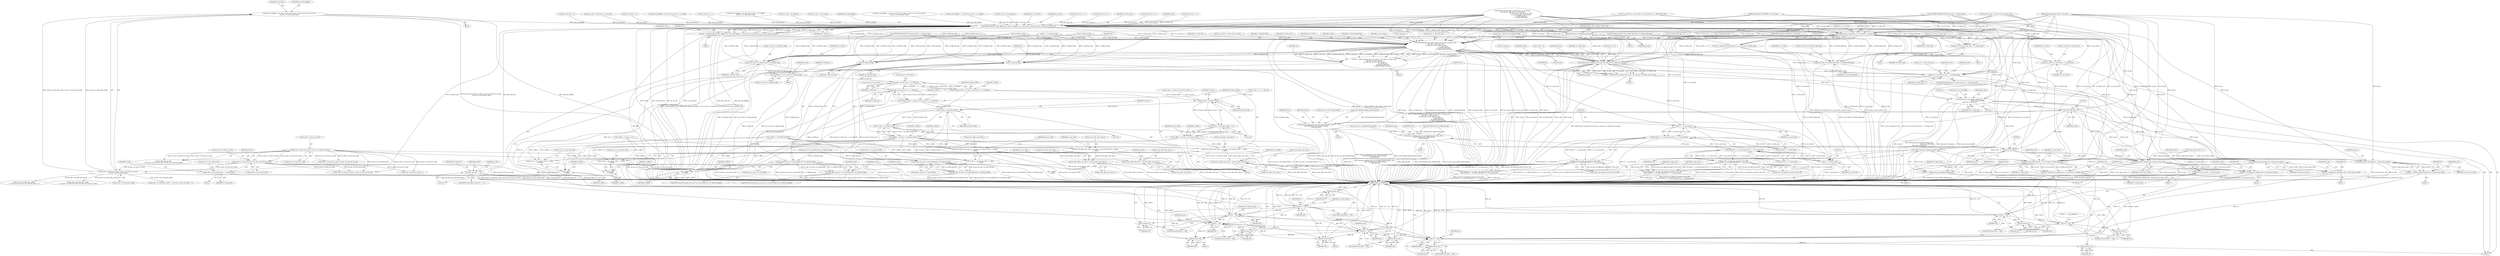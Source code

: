 digraph "0_Android_e629194c62a9a129ce378e08cb1059a8a53f1795_1@integer" {
"1000982" [label="(Call,num_mb_skipped = (ps_dec->u2_frm_ht_in_mbs * ps_dec->u2_frm_wd_in_mbs)\n - ps_dec->u2_total_mbs_coded)"];
"1000984" [label="(Call,(ps_dec->u2_frm_ht_in_mbs * ps_dec->u2_frm_wd_in_mbs)\n - ps_dec->u2_total_mbs_coded)"];
"1000985" [label="(Call,ps_dec->u2_frm_ht_in_mbs * ps_dec->u2_frm_wd_in_mbs)"];
"1000243" [label="(Call,ps_dec->u2_frm_ht_in_mbs * ps_dec->u2_frm_wd_in_mbs)"];
"1001043" [label="(Call,ih264d_mark_err_slice_skip(ps_dec, num_mb_skipped, u1_is_idr_slice, u2_frame_num, ps_cur_poc, prev_slice_err))"];
"1001041" [label="(Call,ret = ih264d_mark_err_slice_skip(ps_dec, num_mb_skipped, u1_is_idr_slice, u2_frame_num, ps_cur_poc, prev_slice_err))"];
"1001129" [label="(Call,ret != OK)"];
"1001132" [label="(Return,return ret;)"];
"1001201" [label="(Call,ret != OK)"];
"1001204" [label="(Return,return ret;)"];
"1001213" [label="(Call,ret != OK)"];
"1001216" [label="(Return,return ret;)"];
"1001231" [label="(Call,ret != OK)"];
"1001234" [label="(Return,return ret;)"];
"1001364" [label="(Call,ret != OK)"];
"1001367" [label="(Return,return ret;)"];
"1001579" [label="(Call,ret != OK)"];
"1001582" [label="(Return,return ret;)"];
"1001830" [label="(Return,return OK;)"];
"1001847" [label="(Return,return OK;)"];
"1002504" [label="(Call,ret != OK)"];
"1002507" [label="(Return,return ret;)"];
"1002568" [label="(Return,return ret;)"];
"1001071" [label="(Call,ps_dec->u2_prv_frame_num = u2_frame_num)"];
"1001084" [label="(Call,prev_slice_err == 2)"];
"1001124" [label="(Call,ih264d_err_pic_dispbuf_mgr(ps_dec))"];
"1001198" [label="(Call,ih264d_end_of_pic_dispbuf_mgr(ps_dec))"];
"1001196" [label="(Call,ret = ih264d_end_of_pic_dispbuf_mgr(ps_dec))"];
"1001208" [label="(Call,ih264d_end_of_pic(ps_dec, u1_is_idr_slice, u2_frame_num))"];
"1001206" [label="(Call,ret = ih264d_end_of_pic(ps_dec, u1_is_idr_slice, u2_frame_num))"];
"1001226" [label="(Call,ih264d_end_of_pic(ps_dec, u1_is_idr_slice, u2_frame_num))"];
"1001224" [label="(Call,ret = ih264d_end_of_pic(ps_dec, u1_is_idr_slice, u2_frame_num))"];
"1001239" [label="(Call,ps_dec->u2_prv_frame_num = u2_frame_num)"];
"1001347" [label="(Call,ih264d_decode_pic_order_cnt(u1_is_idr_slice, u2_frame_num,\n &ps_dec->s_prev_pic_poc,\n &s_tmp_poc, ps_cur_slice, ps_pps,\n                                          u1_nal_ref_idc,\n                                          u1_bottom_field_flag,\n                                          u1_field_pic_flag, &i4_poc))"];
"1001345" [label="(Call,ret = ih264d_decode_pic_order_cnt(u1_is_idr_slice, u2_frame_num,\n &ps_dec->s_prev_pic_poc,\n &s_tmp_poc, ps_cur_slice, ps_pps,\n                                          u1_nal_ref_idc,\n                                          u1_bottom_field_flag,\n                                          u1_field_pic_flag, &i4_poc))"];
"1001435" [label="(Call,ps_cur_slice->u1_field_pic_flag = u1_field_pic_flag)"];
"1001881" [label="(Call,u1_field_pic = ps_cur_slice->u1_field_pic_flag)"];
"1001942" [label="(Call,ps_dec->u2_frm_wd_y << u1_field_pic)"];
"1001940" [label="(Call,u4_frame_stride = ps_dec->u2_frm_wd_y << u1_field_pic)"];
"1001955" [label="(Call,u2_mb_y * u4_frame_stride)"];
"1001954" [label="(Call,(u2_mb_y * u4_frame_stride) << 4)"];
"1001952" [label="(Call,y_offset = (u2_mb_y * u4_frame_stride) << 4)"];
"1001959" [label="(Call,ps_trns_addr->pu1_dest_y = ps_dec->s_cur_pic.pu1_buf1 + x_offset\n + y_offset)"];
"1002018" [label="(Call,ps_trns_addr->pu1_mb_y = ps_trns_addr->pu1_dest_y)"];
"1001963" [label="(Call,ps_dec->s_cur_pic.pu1_buf1 + x_offset\n + y_offset)"];
"1001969" [label="(Call,x_offset\n + y_offset)"];
"1001985" [label="(Call,u2_mb_y * u4_frame_stride)"];
"1001984" [label="(Call,(u2_mb_y * u4_frame_stride) << 3)"];
"1001982" [label="(Call,y_offset = (u2_mb_y * u4_frame_stride) << 3)"];
"1001992" [label="(Call,ps_trns_addr->pu1_dest_u = ps_dec->s_cur_pic.pu1_buf2 + x_offset\n + y_offset)"];
"1002025" [label="(Call,ps_trns_addr->pu1_mb_u = ps_trns_addr->pu1_dest_u)"];
"1001996" [label="(Call,ps_dec->s_cur_pic.pu1_buf2 + x_offset\n + y_offset)"];
"1002002" [label="(Call,x_offset\n + y_offset)"];
"1002005" [label="(Call,ps_trns_addr->pu1_dest_v = ps_dec->s_cur_pic.pu1_buf3 + x_offset\n + y_offset)"];
"1002032" [label="(Call,ps_trns_addr->pu1_mb_v = ps_trns_addr->pu1_dest_v)"];
"1002009" [label="(Call,ps_dec->s_cur_pic.pu1_buf3 + x_offset\n + y_offset)"];
"1002015" [label="(Call,x_offset\n + y_offset)"];
"1001974" [label="(Call,ps_dec->u2_frm_wd_uv << u1_field_pic)"];
"1001972" [label="(Call,u4_frame_stride = ps_dec->u2_frm_wd_uv << u1_field_pic)"];
"1001440" [label="(Call,ps_cur_slice->u1_bottom_field_flag = u1_bottom_field_flag)"];
"1001467" [label="(Call,ps_cur_slice->u1_nal_ref_idc = u1_nal_ref_idc)"];
"1001533" [label="(Call,!u1_field_pic_flag)"];
"1001527" [label="(Call,(ps_pps->ps_sps->u1_mb_aff_flag) && (!u1_field_pic_flag))"];
"1001526" [label="(Call,!((ps_pps->ps_sps->u1_mb_aff_flag) && (!u1_field_pic_flag)))"];
"1001550" [label="(Call,!u1_field_pic_flag)"];
"1001544" [label="(Call,(ps_pps->ps_sps->u1_mb_aff_flag) && (!u1_field_pic_flag))"];
"1001543" [label="(Call,!((ps_pps->ps_sps->u1_mb_aff_flag) && (!u1_field_pic_flag)))"];
"1001571" [label="(Call,ih264d_start_of_pic(ps_dec, i4_poc, &s_tmp_poc, u2_frame_num, ps_pps))"];
"1001569" [label="(Call,ret = ih264d_start_of_pic(ps_dec, i4_poc, &s_tmp_poc, u2_frame_num, ps_pps))"];
"1001590" [label="(Call,ih264d_get_next_display_field(ps_dec,\n                                          ps_dec->ps_out_buffer,\n &(ps_dec->s_disp_op)))"];
"1001645" [label="(Call,(void *)ps_dec)"];
"1001637" [label="(Call,ithread_create(ps_dec->pv_dec_thread_handle, NULL,\n (void *)ih264d_decode_picture_thread,\n (void *)ps_dec))"];
"1001681" [label="(Call,ithread_create(ps_dec->pv_bs_deblk_thread_handle, NULL,\n (void *)ih264d_recon_deblk_thread,\n (void *)ps_dec))"];
"1001689" [label="(Call,(void *)ps_dec)"];
"1002403" [label="(Call,ih264d_parse_islice(ps_dec, u2_first_mb_in_slice))"];
"1002401" [label="(Call,ret = ih264d_parse_islice(ps_dec, u2_first_mb_in_slice))"];
"1002438" [label="(Call,ih264d_parse_pslice(ps_dec, u2_first_mb_in_slice))"];
"1002436" [label="(Call,ret = ih264d_parse_pslice(ps_dec, u2_first_mb_in_slice))"];
"1002472" [label="(Call,ih264d_parse_bslice(ps_dec, u2_first_mb_in_slice))"];
"1002470" [label="(Call,ret = ih264d_parse_bslice(ps_dec, u2_first_mb_in_slice))"];
"1001761" [label="(Call,ps_err->u4_frm_sei_sync == u2_frame_num)"];
"1001777" [label="(Call,ps_err->u4_cur_frm = u2_frame_num)"];
"1001797" [label="(Call,0 == u1_nal_ref_idc)"];
"1001793" [label="(Call,(B_SLICE == u1_slice_type) && (0 == u1_nal_ref_idc))"];
"1001787" [label="(Call,(ps_dec->u4_skip_frm_mask & B_SLC_BIT)\n && (B_SLICE == u1_slice_type) && (0 == u1_nal_ref_idc))"];
"1001785" [label="(Call,i4_skip_b_pic = (ps_dec->u4_skip_frm_mask & B_SLC_BIT)\n && (B_SLICE == u1_slice_type) && (0 == u1_nal_ref_idc))"];
"1001808" [label="(Call,(P_SLICE == u1_slice_type) && (0 == u1_nal_ref_idc))"];
"1001802" [label="(Call,(ps_dec->u4_skip_frm_mask & P_SLC_BIT)\n && (P_SLICE == u1_slice_type) && (0 == u1_nal_ref_idc))"];
"1001800" [label="(Call,i4_skip_p_pic = (ps_dec->u4_skip_frm_mask & P_SLC_BIT)\n && (P_SLICE == u1_slice_type) && (0 == u1_nal_ref_idc))"];
"1001812" [label="(Call,0 == u1_nal_ref_idc)"];
"1001682" [label="(Call,ps_dec->pv_bs_deblk_thread_handle)"];
"1001468" [label="(Call,ps_cur_slice->u1_nal_ref_idc)"];
"1002438" [label="(Call,ih264d_parse_pslice(ps_dec, u2_first_mb_in_slice))"];
"1002010" [label="(Call,ps_dec->s_cur_pic.pu1_buf3)"];
"1002033" [label="(Call,ps_trns_addr->pu1_mb_v)"];
"1001955" [label="(Call,u2_mb_y * u4_frame_stride)"];
"1001989" [label="(Call,x_offset *= YUV420SP_FACTOR)"];
"1001941" [label="(Identifier,u4_frame_stride)"];
"1001202" [label="(Identifier,ret)"];
"1001090" [label="(Identifier,ps_dec)"];
"1002443" [label="(Identifier,ps_dec)"];
"1000164" [label="(MethodParameterIn,UWORD8 u1_nal_ref_idc)"];
"1001381" [label="(Call,i4_poc == 0)"];
"1002403" [label="(Call,ih264d_parse_islice(ps_dec, u2_first_mb_in_slice))"];
"1001350" [label="(Call,&ps_dec->s_prev_pic_poc)"];
"1002568" [label="(Return,return ret;)"];
"1001798" [label="(Literal,0)"];
"1001883" [label="(Call,ps_cur_slice->u1_field_pic_flag)"];
"1002016" [label="(Identifier,x_offset)"];
"1001647" [label="(Identifier,ps_dec)"];
"1001765" [label="(Identifier,u2_frame_num)"];
"1001943" [label="(Call,ps_dec->u2_frm_wd_y)"];
"1002212" [label="(Call,u2_first_mb_in_slice - 1)"];
"1001366" [label="(Identifier,OK)"];
"1001533" [label="(Call,!u1_field_pic_flag)"];
"1001198" [label="(Call,ih264d_end_of_pic_dispbuf_mgr(ps_dec))"];
"1001207" [label="(Identifier,ret)"];
"1001969" [label="(Call,x_offset\n + y_offset)"];
"1002026" [label="(Call,ps_trns_addr->pu1_mb_u)"];
"1000815" [label="(Call,u2_frame_num != ps_dec->u2_prv_frame_num)"];
"1001760" [label="(ControlStructure,if(ps_err->u4_frm_sei_sync == u2_frame_num))"];
"1000801" [label="(Call,!u1_field_pic_flag)"];
"1001942" [label="(Call,ps_dec->u2_frm_wd_y << u1_field_pic)"];
"1001675" [label="(Block,)"];
"1001225" [label="(Identifier,ret)"];
"1001986" [label="(Identifier,u2_mb_y)"];
"1002006" [label="(Call,ps_trns_addr->pu1_dest_v)"];
"1000750" [label="(Call,ih264d_is_end_of_pic(u2_frame_num, u1_nal_ref_idc,\n &s_tmp_poc, &ps_dec->s_cur_pic_poc,\n                                            ps_cur_slice, u1_pic_order_cnt_type,\n                                            u1_nal_unit_type, u4_idr_pic_id,\n                                            u1_field_pic_flag,\n                                            u1_bottom_field_flag))"];
"1001047" [label="(Identifier,u2_frame_num)"];
"1001214" [label="(Identifier,ret)"];
"1001570" [label="(Identifier,ret)"];
"1000494" [label="(Call,u1_bottom_field_flag = 0)"];
"1001096" [label="(Call,ps_dec->u2_total_mbs_coded\n >= ps_dec->u2_frm_ht_in_mbs * ps_dec->u2_frm_wd_in_mbs)"];
"1001642" [label="(Call,(void *)ih264d_decode_picture_thread)"];
"1000992" [label="(Call,ps_dec->u2_total_mbs_coded)"];
"1001212" [label="(ControlStructure,if(ret != OK))"];
"1001971" [label="(Identifier,y_offset)"];
"1001129" [label="(Call,ret != OK)"];
"1001601" [label="(Literal,0)"];
"1001235" [label="(Identifier,ret)"];
"1001762" [label="(Call,ps_err->u4_frm_sei_sync)"];
"1001637" [label="(Call,ithread_create(ps_dec->pv_dec_thread_handle, NULL,\n (void *)ih264d_decode_picture_thread,\n (void *)ps_dec))"];
"1001797" [label="(Call,0 == u1_nal_ref_idc)"];
"1001583" [label="(Identifier,ret)"];
"1001691" [label="(Identifier,ps_dec)"];
"1001578" [label="(ControlStructure,if(ret != OK))"];
"1001813" [label="(Literal,0)"];
"1001882" [label="(Identifier,u1_field_pic)"];
"1001571" [label="(Call,ih264d_start_of_pic(ps_dec, i4_poc, &s_tmp_poc, u2_frame_num, ps_pps))"];
"1001577" [label="(Identifier,ps_pps)"];
"1001226" [label="(Call,ih264d_end_of_pic(ps_dec, u1_is_idr_slice, u2_frame_num))"];
"1002471" [label="(Identifier,ret)"];
"1001209" [label="(Identifier,ps_dec)"];
"1001545" [label="(Call,ps_pps->ps_sps->u1_mb_aff_flag)"];
"1002504" [label="(Call,ret != OK)"];
"1001542" [label="(ControlStructure,if(!((ps_pps->ps_sps->u1_mb_aff_flag) && (!u1_field_pic_flag))))"];
"1002007" [label="(Identifier,ps_trns_addr)"];
"1001636" [label="(Block,)"];
"1001201" [label="(Call,ret != OK)"];
"1001197" [label="(Identifier,ret)"];
"1002508" [label="(Identifier,ret)"];
"1001223" [label="(Block,)"];
"1001997" [label="(Call,ps_dec->s_cur_pic.pu1_buf2)"];
"1001128" [label="(ControlStructure,if(ret != OK))"];
"1002440" [label="(Identifier,u2_first_mb_in_slice)"];
"1001947" [label="(Call,x_offset = u2_mb_x << 4)"];
"1000888" [label="(Call,u1_is_idr_slice = ps_cur_slice->u1_nal_unit_type == IDR_SLICE_NAL)"];
"1001354" [label="(Call,&s_tmp_poc)"];
"1001098" [label="(Identifier,ps_dec)"];
"1001963" [label="(Call,ps_dec->s_cur_pic.pu1_buf1 + x_offset\n + y_offset)"];
"1002036" [label="(Call,ps_trns_addr->pu1_dest_v)"];
"1002401" [label="(Call,ret = ih264d_parse_islice(ps_dec, u2_first_mb_in_slice))"];
"1001589" [label="(Block,)"];
"1001471" [label="(Identifier,u1_nal_ref_idc)"];
"1002472" [label="(Call,ih264d_parse_bslice(ps_dec, u2_first_mb_in_slice))"];
"1001778" [label="(Call,ps_err->u4_cur_frm)"];
"1000849" [label="(Call,prev_slice_err = 2)"];
"1001528" [label="(Call,ps_pps->ps_sps->u1_mb_aff_flag)"];
"1002022" [label="(Call,ps_trns_addr->pu1_dest_y)"];
"1001886" [label="(Block,)"];
"1001543" [label="(Call,!((ps_pps->ps_sps->u1_mb_aff_flag) && (!u1_field_pic_flag)))"];
"1001228" [label="(Identifier,u1_is_idr_slice)"];
"1002005" [label="(Call,ps_trns_addr->pu1_dest_v = ps_dec->s_cur_pic.pu1_buf3 + x_offset\n + y_offset)"];
"1001213" [label="(Call,ret != OK)"];
"1001961" [label="(Identifier,ps_trns_addr)"];
"1001781" [label="(Identifier,u2_frame_num)"];
"1001801" [label="(Identifier,i4_skip_p_pic)"];
"1000528" [label="(Call,u1_bottom_field_flag = 0)"];
"1001196" [label="(Call,ret = ih264d_end_of_pic_dispbuf_mgr(ps_dec))"];
"1001544" [label="(Call,(ps_pps->ps_sps->u1_mb_aff_flag) && (!u1_field_pic_flag))"];
"1001560" [label="(Identifier,ps_dec)"];
"1001084" [label="(Call,prev_slice_err == 2)"];
"1001689" [label="(Call,(void *)ps_dec)"];
"1002428" [label="(Block,)"];
"1001044" [label="(Identifier,ps_dec)"];
"1001132" [label="(Return,return ret;)"];
"1002474" [label="(Identifier,u2_first_mb_in_slice)"];
"1000979" [label="(Call,prev_slice_err = 2)"];
"1000982" [label="(Call,num_mb_skipped = (ps_dec->u2_frm_ht_in_mbs * ps_dec->u2_frm_wd_in_mbs)\n - ps_dec->u2_total_mbs_coded)"];
"1000478" [label="(Call,COPYTHECONTEXT(\"SH: frame_num\", u2_frame_num))"];
"1002410" [label="(Identifier,ps_dec)"];
"1001574" [label="(Call,&s_tmp_poc)"];
"1001010" [label="(Call,prev_slice_err = 2)"];
"1001799" [label="(Identifier,u1_nal_ref_idc)"];
"1002473" [label="(Identifier,ps_dec)"];
"1001217" [label="(Identifier,ret)"];
"1002042" [label="(Identifier,ps_dec)"];
"1001830" [label="(Return,return OK;)"];
"1001525" [label="(ControlStructure,if(!((ps_pps->ps_sps->u1_mb_aff_flag) && (!u1_field_pic_flag))))"];
"1001086" [label="(Literal,2)"];
"1001800" [label="(Call,i4_skip_p_pic = (ps_dec->u4_skip_frm_mask & P_SLC_BIT)\n && (P_SLICE == u1_slice_type) && (0 == u1_nal_ref_idc))"];
"1001210" [label="(Identifier,u1_is_idr_slice)"];
"1002405" [label="(Identifier,u2_first_mb_in_slice)"];
"1000244" [label="(Call,ps_dec->u2_frm_ht_in_mbs)"];
"1001930" [label="(Call,u2_mb_y > ps_dec->u2_frm_ht_in_mbs - 1)"];
"1001996" [label="(Call,ps_dec->s_cur_pic.pu1_buf2 + x_offset\n + y_offset)"];
"1001777" [label="(Call,ps_err->u4_cur_frm = u2_frame_num)"];
"1000525" [label="(Call,u1_field_pic_flag = 0)"];
"1001957" [label="(Identifier,u4_frame_stride)"];
"1000491" [label="(Call,COPYTHECONTEXT(\"SH: field_pic_flag\", u1_field_pic_flag))"];
"1001956" [label="(Identifier,u2_mb_y)"];
"1000243" [label="(Call,ps_dec->u2_frm_ht_in_mbs * ps_dec->u2_frm_wd_in_mbs)"];
"1001572" [label="(Identifier,ps_dec)"];
"1001133" [label="(Identifier,ret)"];
"1002020" [label="(Identifier,ps_trns_addr)"];
"1002018" [label="(Call,ps_trns_addr->pu1_mb_y = ps_trns_addr->pu1_dest_y)"];
"1000882" [label="(Call,ps_cur_poc = &ps_dec->s_cur_pic_poc)"];
"1001049" [label="(Identifier,prev_slice_err)"];
"1001348" [label="(Identifier,u1_is_idr_slice)"];
"1001127" [label="(Identifier,ERROR_NEW_FRAME_EXPECTED)"];
"1000803" [label="(Call,prev_slice_err = 0)"];
"1001229" [label="(Identifier,u2_frame_num)"];
"1000638" [label="(Call,!u1_field_pic_flag)"];
"1001467" [label="(Call,ps_cur_slice->u1_nal_ref_idc = u1_nal_ref_idc)"];
"1001993" [label="(Call,ps_trns_addr->pu1_dest_u)"];
"1000972" [label="(Call,num_mb_skipped = u2_first_mb_in_slice << u1_mbaff)"];
"1001590" [label="(Call,ih264d_get_next_display_field(ps_dec,\n                                          ps_dec->ps_out_buffer,\n &(ps_dec->s_disp_op)))"];
"1000844" [label="(Call,prev_slice_err = 1)"];
"1002009" [label="(Call,ps_dec->s_cur_pic.pu1_buf3 + x_offset\n + y_offset)"];
"1000436" [label="(Call,ps_pps = &ps_dec->ps_pps[u4_temp])"];
"1001812" [label="(Call,0 == u1_nal_ref_idc)"];
"1002004" [label="(Identifier,y_offset)"];
"1001363" [label="(ControlStructure,if(ret != OK))"];
"1001554" [label="(Identifier,ps_dec)"];
"1001785" [label="(Call,i4_skip_b_pic = (ps_dec->u4_skip_frm_mask & B_SLC_BIT)\n && (B_SLICE == u1_slice_type) && (0 == u1_nal_ref_idc))"];
"1001075" [label="(Identifier,u2_frame_num)"];
"1001568" [label="(Block,)"];
"1001163" [label="(Call,ps_dec->u2_total_mbs_coded\n == (ps_dec->ps_cur_sps->u2_max_mb_addr + 1))"];
"1000184" [label="(Call,i4_poc = 0)"];
"1002019" [label="(Call,ps_trns_addr->pu1_mb_y)"];
"1001881" [label="(Call,u1_field_pic = ps_cur_slice->u1_field_pic_flag)"];
"1001817" [label="(Block,)"];
"1001124" [label="(Call,ih264d_err_pic_dispbuf_mgr(ps_dec))"];
"1001199" [label="(Identifier,ps_dec)"];
"1001125" [label="(Identifier,ps_dec)"];
"1001204" [label="(Return,return ret;)"];
"1001230" [label="(ControlStructure,if(ret != OK))"];
"1000996" [label="(Identifier,ps_cur_poc)"];
"1001550" [label="(Call,!u1_field_pic_flag)"];
"1001442" [label="(Identifier,ps_cur_slice)"];
"1001987" [label="(Identifier,u4_frame_stride)"];
"1001803" [label="(Call,ps_dec->u4_skip_frm_mask & P_SLC_BIT)"];
"1001641" [label="(Identifier,NULL)"];
"1001527" [label="(Call,(ps_pps->ps_sps->u1_mb_aff_flag) && (!u1_field_pic_flag))"];
"1000176" [label="(Call,*ps_cur_slice = ps_dec->ps_cur_slice)"];
"1001360" [label="(Identifier,u1_field_pic_flag)"];
"1001782" [label="(Block,)"];
"1001203" [label="(Identifier,OK)"];
"1000165" [label="(MethodParameterIn,dec_struct_t *ps_dec)"];
"1001814" [label="(Identifier,u1_nal_ref_idc)"];
"1000241" [label="(Call,u2_first_mb_in_slice\n > (ps_dec->u2_frm_ht_in_mbs * ps_dec->u2_frm_wd_in_mbs))"];
"1001650" [label="(Identifier,ps_dec)"];
"1001435" [label="(Call,ps_cur_slice->u1_field_pic_flag = u1_field_pic_flag)"];
"1001240" [label="(Call,ps_dec->u2_prv_frame_num)"];
"1001948" [label="(Identifier,x_offset)"];
"1001964" [label="(Call,ps_dec->s_cur_pic.pu1_buf1)"];
"1001681" [label="(Call,ithread_create(ps_dec->pv_bs_deblk_thread_handle, NULL,\n (void *)ih264d_recon_deblk_thread,\n (void *)ps_dec))"];
"1001848" [label="(Identifier,OK)"];
"1001932" [label="(Call,ps_dec->u2_frm_ht_in_mbs - 1)"];
"1001436" [label="(Call,ps_cur_slice->u1_field_pic_flag)"];
"1001131" [label="(Identifier,OK)"];
"1001788" [label="(Call,ps_dec->u4_skip_frm_mask & B_SLC_BIT)"];
"1001954" [label="(Call,(u2_mb_y * u4_frame_stride) << 4)"];
"1000985" [label="(Call,ps_dec->u2_frm_ht_in_mbs * ps_dec->u2_frm_wd_in_mbs)"];
"1001232" [label="(Identifier,ret)"];
"1001100" [label="(Call,ps_dec->u2_frm_ht_in_mbs * ps_dec->u2_frm_wd_in_mbs)"];
"1001694" [label="(Identifier,ps_dec)"];
"1002506" [label="(Identifier,OK)"];
"1001444" [label="(Identifier,u1_bottom_field_flag)"];
"1001474" [label="(Identifier,ps_cur_slice)"];
"1000163" [label="(MethodParameterIn,UWORD8 u1_is_idr_slice)"];
"1002436" [label="(Call,ret = ih264d_parse_pslice(ps_dec, u2_first_mb_in_slice))"];
"1002029" [label="(Call,ps_trns_addr->pu1_dest_u)"];
"1001972" [label="(Call,u4_frame_stride = ps_dec->u2_frm_wd_uv << u1_field_pic)"];
"1001345" [label="(Call,ret = ih264d_decode_pic_order_cnt(u1_is_idr_slice, u2_frame_num,\n &ps_dec->s_prev_pic_poc,\n &s_tmp_poc, ps_cur_slice, ps_pps,\n                                          u1_nal_ref_idc,\n                                          u1_bottom_field_flag,\n                                          u1_field_pic_flag, &i4_poc))"];
"1002570" [label="(MethodReturn,WORD32)"];
"1001367" [label="(Return,return ret;)"];
"1001761" [label="(Call,ps_err->u4_frm_sei_sync == u2_frame_num)"];
"1001847" [label="(Return,return OK;)"];
"1001984" [label="(Call,(u2_mb_y * u4_frame_stride) << 3)"];
"1001793" [label="(Call,(B_SLICE == u1_slice_type) && (0 == u1_nal_ref_idc))"];
"1001365" [label="(Identifier,ret)"];
"1001233" [label="(Identifier,OK)"];
"1002002" [label="(Call,x_offset\n + y_offset)"];
"1001940" [label="(Call,u4_frame_stride = ps_dec->u2_frm_wd_y << u1_field_pic)"];
"1002404" [label="(Identifier,ps_dec)"];
"1001040" [label="(Block,)"];
"1001893" [label="(Identifier,ps_dec)"];
"1001973" [label="(Identifier,u4_frame_stride)"];
"1001349" [label="(Identifier,u2_frame_num)"];
"1002017" [label="(Identifier,y_offset)"];
"1001085" [label="(Identifier,prev_slice_err)"];
"1001368" [label="(Identifier,ret)"];
"1000986" [label="(Call,ps_dec->u2_frm_ht_in_mbs)"];
"1001356" [label="(Identifier,ps_cur_slice)"];
"1001344" [label="(Block,)"];
"1001056" [label="(Block,)"];
"1001211" [label="(Identifier,u2_frame_num)"];
"1000511" [label="(Call,COPYTHECONTEXT(\"SH: bottom_field_flag\", u1_bottom_field_flag))"];
"1002025" [label="(Call,ps_trns_addr->pu1_mb_u = ps_trns_addr->pu1_dest_u)"];
"1001234" [label="(Return,return ret;)"];
"1001808" [label="(Call,(P_SLICE == u1_slice_type) && (0 == u1_nal_ref_idc))"];
"1001357" [label="(Identifier,ps_pps)"];
"1001078" [label="(Identifier,ps_dec)"];
"1001569" [label="(Call,ret = ih264d_start_of_pic(ps_dec, i4_poc, &s_tmp_poc, u2_frame_num, ps_pps))"];
"1002032" [label="(Call,ps_trns_addr->pu1_mb_v = ps_trns_addr->pu1_dest_v)"];
"1001685" [label="(Identifier,NULL)"];
"1000989" [label="(Call,ps_dec->u2_frm_wd_in_mbs)"];
"1001231" [label="(Call,ret != OK)"];
"1001208" [label="(Call,ih264d_end_of_pic(ps_dec, u1_is_idr_slice, u2_frame_num))"];
"1002505" [label="(Identifier,ret)"];
"1001359" [label="(Identifier,u1_bottom_field_flag)"];
"1001013" [label="(Call,num_mb_skipped = (u2_first_mb_in_slice << u1_mbaff)\n - ps_dec->u2_total_mbs_coded)"];
"1001239" [label="(Call,ps_dec->u2_prv_frame_num = u2_frame_num)"];
"1001769" [label="(Identifier,ps_err)"];
"1001595" [label="(Call,&(ps_dec->s_disp_op))"];
"1001043" [label="(Call,ih264d_mark_err_slice_skip(ps_dec, num_mb_skipped, u1_is_idr_slice, u2_frame_num, ps_cur_poc, prev_slice_err))"];
"1001831" [label="(Identifier,OK)"];
"1001551" [label="(Identifier,u1_field_pic_flag)"];
"1000995" [label="(Call,ps_cur_poc = &s_tmp_poc)"];
"1001227" [label="(Identifier,ps_dec)"];
"1001592" [label="(Call,ps_dec->ps_out_buffer)"];
"1001580" [label="(Identifier,ret)"];
"1001440" [label="(Call,ps_cur_slice->u1_bottom_field_flag = u1_bottom_field_flag)"];
"1001992" [label="(Call,ps_trns_addr->pu1_dest_u = ps_dec->s_cur_pic.pu1_buf2 + x_offset\n + y_offset)"];
"1001990" [label="(Identifier,x_offset)"];
"1001960" [label="(Call,ps_trns_addr->pu1_dest_y)"];
"1002034" [label="(Identifier,ps_trns_addr)"];
"1001195" [label="(Block,)"];
"1001946" [label="(Identifier,u1_field_pic)"];
"1001224" [label="(Call,ret = ih264d_end_of_pic(ps_dec, u1_is_idr_slice, u2_frame_num))"];
"1002027" [label="(Identifier,ps_trns_addr)"];
"1001361" [label="(Call,&i4_poc)"];
"1000916" [label="(Call,ps_cur_poc = &s_tmp_poc)"];
"1001447" [label="(Identifier,ps_cur_slice)"];
"1001219" [label="(Literal,\" ------ PIC SKIPPED ------\n\")"];
"1002507" [label="(Return,return ret;)"];
"1001216" [label="(Return,return ret;)"];
"1002462" [label="(Block,)"];
"1001246" [label="(Identifier,ps_cur_slice)"];
"1002015" [label="(Call,x_offset\n + y_offset)"];
"1001045" [label="(Identifier,num_mb_skipped)"];
"1001123" [label="(Block,)"];
"1002003" [label="(Identifier,x_offset)"];
"1001130" [label="(Identifier,ret)"];
"1001534" [label="(Identifier,u1_field_pic_flag)"];
"1001042" [label="(Identifier,ret)"];
"1000984" [label="(Call,(ps_dec->u2_frm_ht_in_mbs * ps_dec->u2_frm_wd_in_mbs)\n - ps_dec->u2_total_mbs_coded)"];
"1001371" [label="(Identifier,i4_poc)"];
"1002569" [label="(Identifier,ret)"];
"1001970" [label="(Identifier,x_offset)"];
"1001215" [label="(Identifier,OK)"];
"1001953" [label="(Identifier,y_offset)"];
"1001573" [label="(Identifier,i4_poc)"];
"1001579" [label="(Call,ret != OK)"];
"1001988" [label="(Literal,3)"];
"1002503" [label="(ControlStructure,if(ret != OK))"];
"1001786" [label="(Identifier,i4_skip_b_pic)"];
"1001135" [label="(Identifier,i1_is_end_of_poc)"];
"1001753" [label="(Block,)"];
"1001526" [label="(Call,!((ps_pps->ps_sps->u1_mb_aff_flag) && (!u1_field_pic_flag)))"];
"1001347" [label="(Call,ih264d_decode_pic_order_cnt(u1_is_idr_slice, u2_frame_num,\n &ps_dec->s_prev_pic_poc,\n &s_tmp_poc, ps_cur_slice, ps_pps,\n                                          u1_nal_ref_idc,\n                                          u1_bottom_field_flag,\n                                          u1_field_pic_flag, &i4_poc))"];
"1001983" [label="(Identifier,y_offset)"];
"1001787" [label="(Call,(ps_dec->u4_skip_frm_mask & B_SLC_BIT)\n && (B_SLICE == u1_slice_type) && (0 == u1_nal_ref_idc))"];
"1001441" [label="(Call,ps_cur_slice->u1_bottom_field_flag)"];
"1001205" [label="(Identifier,ret)"];
"1002402" [label="(Identifier,ret)"];
"1000978" [label="(Block,)"];
"1001071" [label="(Call,ps_dec->u2_prv_frame_num = u2_frame_num)"];
"1001959" [label="(Call,ps_trns_addr->pu1_dest_y = ps_dec->s_cur_pic.pu1_buf1 + x_offset\n + y_offset)"];
"1001958" [label="(Literal,4)"];
"1001985" [label="(Call,u2_mb_y * u4_frame_stride)"];
"1001206" [label="(Call,ret = ih264d_end_of_pic(ps_dec, u1_is_idr_slice, u2_frame_num))"];
"1000869" [label="(Call,num_mb_skipped = (ps_dec->u2_frm_ht_in_mbs * ps_dec->u2_frm_wd_in_mbs)\n - ps_dec->u2_total_mbs_coded)"];
"1001920" [label="(Call,u2_mb_y <<= u1_mb_aff)"];
"1001439" [label="(Identifier,u1_field_pic_flag)"];
"1002477" [label="(Identifier,ps_dec)"];
"1000545" [label="(Call,0 == u1_field_pic_flag)"];
"1000698" [label="(Call,!u1_field_pic_flag)"];
"1002439" [label="(Identifier,ps_dec)"];
"1000247" [label="(Call,ps_dec->u2_frm_wd_in_mbs)"];
"1000166" [label="(Block,)"];
"1000911" [label="(Call,num_mb_skipped = u2_first_mb_in_slice << u1_mbaff)"];
"1001638" [label="(Call,ps_dec->pv_dec_thread_handle)"];
"1001952" [label="(Call,y_offset = (u2_mb_y * u4_frame_stride) << 4)"];
"1001243" [label="(Identifier,u2_frame_num)"];
"1001022" [label="(Call,ps_cur_poc = &s_tmp_poc)"];
"1001581" [label="(Identifier,OK)"];
"1000983" [label="(Identifier,num_mb_skipped)"];
"1001576" [label="(Identifier,u2_frame_num)"];
"1001978" [label="(Identifier,u1_field_pic)"];
"1001975" [label="(Call,ps_dec->u2_frm_wd_uv)"];
"1001364" [label="(Call,ret != OK)"];
"1001974" [label="(Call,ps_dec->u2_frm_wd_uv << u1_field_pic)"];
"1001358" [label="(Identifier,u1_nal_ref_idc)"];
"1001237" [label="(Identifier,u1_field_pic_flag)"];
"1001834" [label="(Block,)"];
"1001794" [label="(Call,B_SLICE == u1_slice_type)"];
"1001591" [label="(Identifier,ps_dec)"];
"1002393" [label="(Block,)"];
"1001046" [label="(Identifier,u1_is_idr_slice)"];
"1001072" [label="(Call,ps_dec->u2_prv_frame_num)"];
"1001802" [label="(Call,(ps_dec->u4_skip_frm_mask & P_SLC_BIT)\n && (P_SLICE == u1_slice_type) && (0 == u1_nal_ref_idc))"];
"1001041" [label="(Call,ret = ih264d_mark_err_slice_skip(ps_dec, num_mb_skipped, u1_is_idr_slice, u2_frame_num, ps_cur_poc, prev_slice_err))"];
"1001200" [label="(ControlStructure,if(ret != OK))"];
"1001582" [label="(Return,return ret;)"];
"1002470" [label="(Call,ret = ih264d_parse_bslice(ps_dec, u2_first_mb_in_slice))"];
"1000872" [label="(Call,ps_dec->u2_frm_ht_in_mbs * ps_dec->u2_frm_wd_in_mbs)"];
"1001048" [label="(Identifier,ps_cur_poc)"];
"1002437" [label="(Identifier,ret)"];
"1001238" [label="(Block,)"];
"1001537" [label="(Identifier,ps_dec)"];
"1001346" [label="(Identifier,ret)"];
"1001586" [label="(Identifier,ps_dec)"];
"1001053" [label="(Identifier,ps_dec)"];
"1001779" [label="(Identifier,ps_err)"];
"1001982" [label="(Call,y_offset = (u2_mb_y * u4_frame_stride) << 3)"];
"1000969" [label="(Call,prev_slice_err = 1)"];
"1000993" [label="(Identifier,ps_dec)"];
"1001083" [label="(ControlStructure,if(prev_slice_err == 2))"];
"1001809" [label="(Call,P_SLICE == u1_slice_type)"];
"1002511" [label="(Identifier,ps_dec)"];
"1001686" [label="(Call,(void *)ih264d_recon_deblk_thread)"];
"1000797" [label="(Call,ps_seq->u1_mb_aff_flag && (!u1_field_pic_flag))"];
"1001980" [label="(Identifier,x_offset)"];
"1002528" [label="(Call,ps_dec->u2_total_mbs_coded >= (ps_seq->u2_max_mb_addr + 1))"];
"1001645" [label="(Call,(void *)ps_dec)"];
"1000908" [label="(Call,prev_slice_err = 1)"];
"1001816" [label="(Identifier,i4_skip_b_pic)"];
"1001867" [label="(Block,)"];
"1000982" -> "1000978"  [label="AST: "];
"1000982" -> "1000984"  [label="CFG: "];
"1000983" -> "1000982"  [label="AST: "];
"1000984" -> "1000982"  [label="AST: "];
"1000996" -> "1000982"  [label="CFG: "];
"1000982" -> "1002570"  [label="DDG: (ps_dec->u2_frm_ht_in_mbs * ps_dec->u2_frm_wd_in_mbs)\n - ps_dec->u2_total_mbs_coded"];
"1000982" -> "1002570"  [label="DDG: num_mb_skipped"];
"1000984" -> "1000982"  [label="DDG: ps_dec->u2_frm_ht_in_mbs * ps_dec->u2_frm_wd_in_mbs"];
"1000984" -> "1000982"  [label="DDG: ps_dec->u2_total_mbs_coded"];
"1000982" -> "1001043"  [label="DDG: num_mb_skipped"];
"1000984" -> "1000992"  [label="CFG: "];
"1000985" -> "1000984"  [label="AST: "];
"1000992" -> "1000984"  [label="AST: "];
"1000984" -> "1002570"  [label="DDG: ps_dec->u2_total_mbs_coded"];
"1000984" -> "1002570"  [label="DDG: ps_dec->u2_frm_ht_in_mbs * ps_dec->u2_frm_wd_in_mbs"];
"1000985" -> "1000984"  [label="DDG: ps_dec->u2_frm_ht_in_mbs"];
"1000985" -> "1000984"  [label="DDG: ps_dec->u2_frm_wd_in_mbs"];
"1000984" -> "1001096"  [label="DDG: ps_dec->u2_total_mbs_coded"];
"1000984" -> "1001163"  [label="DDG: ps_dec->u2_total_mbs_coded"];
"1000984" -> "1002528"  [label="DDG: ps_dec->u2_total_mbs_coded"];
"1000985" -> "1000989"  [label="CFG: "];
"1000986" -> "1000985"  [label="AST: "];
"1000989" -> "1000985"  [label="AST: "];
"1000993" -> "1000985"  [label="CFG: "];
"1000985" -> "1002570"  [label="DDG: ps_dec->u2_frm_wd_in_mbs"];
"1000985" -> "1002570"  [label="DDG: ps_dec->u2_frm_ht_in_mbs"];
"1000243" -> "1000985"  [label="DDG: ps_dec->u2_frm_ht_in_mbs"];
"1000243" -> "1000985"  [label="DDG: ps_dec->u2_frm_wd_in_mbs"];
"1000985" -> "1001100"  [label="DDG: ps_dec->u2_frm_ht_in_mbs"];
"1000985" -> "1001100"  [label="DDG: ps_dec->u2_frm_wd_in_mbs"];
"1000985" -> "1001932"  [label="DDG: ps_dec->u2_frm_ht_in_mbs"];
"1000243" -> "1000241"  [label="AST: "];
"1000243" -> "1000247"  [label="CFG: "];
"1000244" -> "1000243"  [label="AST: "];
"1000247" -> "1000243"  [label="AST: "];
"1000241" -> "1000243"  [label="CFG: "];
"1000243" -> "1002570"  [label="DDG: ps_dec->u2_frm_ht_in_mbs"];
"1000243" -> "1002570"  [label="DDG: ps_dec->u2_frm_wd_in_mbs"];
"1000243" -> "1000241"  [label="DDG: ps_dec->u2_frm_ht_in_mbs"];
"1000243" -> "1000241"  [label="DDG: ps_dec->u2_frm_wd_in_mbs"];
"1000243" -> "1000872"  [label="DDG: ps_dec->u2_frm_ht_in_mbs"];
"1000243" -> "1000872"  [label="DDG: ps_dec->u2_frm_wd_in_mbs"];
"1000243" -> "1001100"  [label="DDG: ps_dec->u2_frm_ht_in_mbs"];
"1000243" -> "1001100"  [label="DDG: ps_dec->u2_frm_wd_in_mbs"];
"1000243" -> "1001932"  [label="DDG: ps_dec->u2_frm_ht_in_mbs"];
"1001043" -> "1001041"  [label="AST: "];
"1001043" -> "1001049"  [label="CFG: "];
"1001044" -> "1001043"  [label="AST: "];
"1001045" -> "1001043"  [label="AST: "];
"1001046" -> "1001043"  [label="AST: "];
"1001047" -> "1001043"  [label="AST: "];
"1001048" -> "1001043"  [label="AST: "];
"1001049" -> "1001043"  [label="AST: "];
"1001041" -> "1001043"  [label="CFG: "];
"1001043" -> "1002570"  [label="DDG: prev_slice_err"];
"1001043" -> "1002570"  [label="DDG: num_mb_skipped"];
"1001043" -> "1002570"  [label="DDG: ps_dec"];
"1001043" -> "1002570"  [label="DDG: u2_frame_num"];
"1001043" -> "1002570"  [label="DDG: ps_cur_poc"];
"1001043" -> "1002570"  [label="DDG: u1_is_idr_slice"];
"1001043" -> "1001041"  [label="DDG: u2_frame_num"];
"1001043" -> "1001041"  [label="DDG: prev_slice_err"];
"1001043" -> "1001041"  [label="DDG: ps_cur_poc"];
"1001043" -> "1001041"  [label="DDG: num_mb_skipped"];
"1001043" -> "1001041"  [label="DDG: ps_dec"];
"1001043" -> "1001041"  [label="DDG: u1_is_idr_slice"];
"1000165" -> "1001043"  [label="DDG: ps_dec"];
"1000869" -> "1001043"  [label="DDG: num_mb_skipped"];
"1000972" -> "1001043"  [label="DDG: num_mb_skipped"];
"1000911" -> "1001043"  [label="DDG: num_mb_skipped"];
"1001013" -> "1001043"  [label="DDG: num_mb_skipped"];
"1000888" -> "1001043"  [label="DDG: u1_is_idr_slice"];
"1000163" -> "1001043"  [label="DDG: u1_is_idr_slice"];
"1000478" -> "1001043"  [label="DDG: u2_frame_num"];
"1000815" -> "1001043"  [label="DDG: u2_frame_num"];
"1000750" -> "1001043"  [label="DDG: u2_frame_num"];
"1000995" -> "1001043"  [label="DDG: ps_cur_poc"];
"1000882" -> "1001043"  [label="DDG: ps_cur_poc"];
"1001022" -> "1001043"  [label="DDG: ps_cur_poc"];
"1000916" -> "1001043"  [label="DDG: ps_cur_poc"];
"1000849" -> "1001043"  [label="DDG: prev_slice_err"];
"1000979" -> "1001043"  [label="DDG: prev_slice_err"];
"1000803" -> "1001043"  [label="DDG: prev_slice_err"];
"1001010" -> "1001043"  [label="DDG: prev_slice_err"];
"1000969" -> "1001043"  [label="DDG: prev_slice_err"];
"1000844" -> "1001043"  [label="DDG: prev_slice_err"];
"1000908" -> "1001043"  [label="DDG: prev_slice_err"];
"1001043" -> "1001071"  [label="DDG: u2_frame_num"];
"1001043" -> "1001084"  [label="DDG: prev_slice_err"];
"1001043" -> "1001124"  [label="DDG: ps_dec"];
"1001043" -> "1001198"  [label="DDG: ps_dec"];
"1001043" -> "1001208"  [label="DDG: u1_is_idr_slice"];
"1001043" -> "1001208"  [label="DDG: u2_frame_num"];
"1001043" -> "1001226"  [label="DDG: ps_dec"];
"1001043" -> "1001226"  [label="DDG: u1_is_idr_slice"];
"1001043" -> "1001226"  [label="DDG: u2_frame_num"];
"1001043" -> "1001239"  [label="DDG: u2_frame_num"];
"1001043" -> "1001347"  [label="DDG: u1_is_idr_slice"];
"1001043" -> "1001347"  [label="DDG: u2_frame_num"];
"1001043" -> "1001571"  [label="DDG: ps_dec"];
"1001043" -> "1001571"  [label="DDG: u2_frame_num"];
"1001043" -> "1001590"  [label="DDG: ps_dec"];
"1001043" -> "1001761"  [label="DDG: u2_frame_num"];
"1001043" -> "1002403"  [label="DDG: ps_dec"];
"1001043" -> "1002438"  [label="DDG: ps_dec"];
"1001043" -> "1002472"  [label="DDG: ps_dec"];
"1001041" -> "1001040"  [label="AST: "];
"1001042" -> "1001041"  [label="AST: "];
"1001053" -> "1001041"  [label="CFG: "];
"1001041" -> "1002570"  [label="DDG: ret"];
"1001041" -> "1002570"  [label="DDG: ih264d_mark_err_slice_skip(ps_dec, num_mb_skipped, u1_is_idr_slice, u2_frame_num, ps_cur_poc, prev_slice_err)"];
"1001041" -> "1001129"  [label="DDG: ret"];
"1001129" -> "1001128"  [label="AST: "];
"1001129" -> "1001131"  [label="CFG: "];
"1001130" -> "1001129"  [label="AST: "];
"1001131" -> "1001129"  [label="AST: "];
"1001133" -> "1001129"  [label="CFG: "];
"1001135" -> "1001129"  [label="CFG: "];
"1001129" -> "1002570"  [label="DDG: ret"];
"1001129" -> "1002570"  [label="DDG: ret != OK"];
"1001129" -> "1002570"  [label="DDG: OK"];
"1001129" -> "1001132"  [label="DDG: ret"];
"1001129" -> "1001201"  [label="DDG: OK"];
"1001129" -> "1001231"  [label="DDG: OK"];
"1001129" -> "1001364"  [label="DDG: OK"];
"1001129" -> "1001579"  [label="DDG: OK"];
"1001129" -> "1001830"  [label="DDG: OK"];
"1001129" -> "1001847"  [label="DDG: OK"];
"1001129" -> "1002504"  [label="DDG: OK"];
"1001132" -> "1001128"  [label="AST: "];
"1001132" -> "1001133"  [label="CFG: "];
"1001133" -> "1001132"  [label="AST: "];
"1002570" -> "1001132"  [label="CFG: "];
"1001132" -> "1002570"  [label="DDG: <RET>"];
"1001133" -> "1001132"  [label="DDG: ret"];
"1001201" -> "1001200"  [label="AST: "];
"1001201" -> "1001203"  [label="CFG: "];
"1001202" -> "1001201"  [label="AST: "];
"1001203" -> "1001201"  [label="AST: "];
"1001205" -> "1001201"  [label="CFG: "];
"1001207" -> "1001201"  [label="CFG: "];
"1001201" -> "1002570"  [label="DDG: ret"];
"1001201" -> "1002570"  [label="DDG: OK"];
"1001201" -> "1002570"  [label="DDG: ret != OK"];
"1001196" -> "1001201"  [label="DDG: ret"];
"1001201" -> "1001204"  [label="DDG: ret"];
"1001201" -> "1001213"  [label="DDG: OK"];
"1001204" -> "1001200"  [label="AST: "];
"1001204" -> "1001205"  [label="CFG: "];
"1001205" -> "1001204"  [label="AST: "];
"1002570" -> "1001204"  [label="CFG: "];
"1001204" -> "1002570"  [label="DDG: <RET>"];
"1001205" -> "1001204"  [label="DDG: ret"];
"1001213" -> "1001212"  [label="AST: "];
"1001213" -> "1001215"  [label="CFG: "];
"1001214" -> "1001213"  [label="AST: "];
"1001215" -> "1001213"  [label="AST: "];
"1001217" -> "1001213"  [label="CFG: "];
"1001219" -> "1001213"  [label="CFG: "];
"1001213" -> "1002570"  [label="DDG: OK"];
"1001213" -> "1002570"  [label="DDG: ret != OK"];
"1001213" -> "1002570"  [label="DDG: ret"];
"1001206" -> "1001213"  [label="DDG: ret"];
"1001213" -> "1001216"  [label="DDG: ret"];
"1001216" -> "1001212"  [label="AST: "];
"1001216" -> "1001217"  [label="CFG: "];
"1001217" -> "1001216"  [label="AST: "];
"1002570" -> "1001216"  [label="CFG: "];
"1001216" -> "1002570"  [label="DDG: <RET>"];
"1001217" -> "1001216"  [label="DDG: ret"];
"1001231" -> "1001230"  [label="AST: "];
"1001231" -> "1001233"  [label="CFG: "];
"1001232" -> "1001231"  [label="AST: "];
"1001233" -> "1001231"  [label="AST: "];
"1001235" -> "1001231"  [label="CFG: "];
"1001237" -> "1001231"  [label="CFG: "];
"1001231" -> "1002570"  [label="DDG: ret"];
"1001231" -> "1002570"  [label="DDG: OK"];
"1001231" -> "1002570"  [label="DDG: ret != OK"];
"1001224" -> "1001231"  [label="DDG: ret"];
"1001231" -> "1001234"  [label="DDG: ret"];
"1001231" -> "1001364"  [label="DDG: OK"];
"1001231" -> "1001579"  [label="DDG: OK"];
"1001231" -> "1001830"  [label="DDG: OK"];
"1001231" -> "1001847"  [label="DDG: OK"];
"1001231" -> "1002504"  [label="DDG: OK"];
"1001234" -> "1001230"  [label="AST: "];
"1001234" -> "1001235"  [label="CFG: "];
"1001235" -> "1001234"  [label="AST: "];
"1002570" -> "1001234"  [label="CFG: "];
"1001234" -> "1002570"  [label="DDG: <RET>"];
"1001235" -> "1001234"  [label="DDG: ret"];
"1001364" -> "1001363"  [label="AST: "];
"1001364" -> "1001366"  [label="CFG: "];
"1001365" -> "1001364"  [label="AST: "];
"1001366" -> "1001364"  [label="AST: "];
"1001368" -> "1001364"  [label="CFG: "];
"1001371" -> "1001364"  [label="CFG: "];
"1001364" -> "1002570"  [label="DDG: OK"];
"1001364" -> "1002570"  [label="DDG: ret != OK"];
"1001364" -> "1002570"  [label="DDG: ret"];
"1001345" -> "1001364"  [label="DDG: ret"];
"1001364" -> "1001367"  [label="DDG: ret"];
"1001364" -> "1001579"  [label="DDG: OK"];
"1001364" -> "1001830"  [label="DDG: OK"];
"1001364" -> "1001847"  [label="DDG: OK"];
"1001364" -> "1002504"  [label="DDG: OK"];
"1001367" -> "1001363"  [label="AST: "];
"1001367" -> "1001368"  [label="CFG: "];
"1001368" -> "1001367"  [label="AST: "];
"1002570" -> "1001367"  [label="CFG: "];
"1001367" -> "1002570"  [label="DDG: <RET>"];
"1001368" -> "1001367"  [label="DDG: ret"];
"1001579" -> "1001578"  [label="AST: "];
"1001579" -> "1001581"  [label="CFG: "];
"1001580" -> "1001579"  [label="AST: "];
"1001581" -> "1001579"  [label="AST: "];
"1001583" -> "1001579"  [label="CFG: "];
"1001586" -> "1001579"  [label="CFG: "];
"1001579" -> "1002570"  [label="DDG: ret"];
"1001579" -> "1002570"  [label="DDG: ret != OK"];
"1001579" -> "1002570"  [label="DDG: OK"];
"1001569" -> "1001579"  [label="DDG: ret"];
"1001579" -> "1001582"  [label="DDG: ret"];
"1001579" -> "1001830"  [label="DDG: OK"];
"1001579" -> "1001847"  [label="DDG: OK"];
"1001579" -> "1002504"  [label="DDG: OK"];
"1001582" -> "1001578"  [label="AST: "];
"1001582" -> "1001583"  [label="CFG: "];
"1001583" -> "1001582"  [label="AST: "];
"1002570" -> "1001582"  [label="CFG: "];
"1001582" -> "1002570"  [label="DDG: <RET>"];
"1001583" -> "1001582"  [label="DDG: ret"];
"1001830" -> "1001817"  [label="AST: "];
"1001830" -> "1001831"  [label="CFG: "];
"1001831" -> "1001830"  [label="AST: "];
"1002570" -> "1001830"  [label="CFG: "];
"1001830" -> "1002570"  [label="DDG: <RET>"];
"1001831" -> "1001830"  [label="DDG: OK"];
"1001847" -> "1001834"  [label="AST: "];
"1001847" -> "1001848"  [label="CFG: "];
"1001848" -> "1001847"  [label="AST: "];
"1002570" -> "1001847"  [label="CFG: "];
"1001847" -> "1002570"  [label="DDG: <RET>"];
"1001848" -> "1001847"  [label="DDG: OK"];
"1002504" -> "1002503"  [label="AST: "];
"1002504" -> "1002506"  [label="CFG: "];
"1002505" -> "1002504"  [label="AST: "];
"1002506" -> "1002504"  [label="AST: "];
"1002508" -> "1002504"  [label="CFG: "];
"1002511" -> "1002504"  [label="CFG: "];
"1002504" -> "1002570"  [label="DDG: ret"];
"1002504" -> "1002570"  [label="DDG: OK"];
"1002504" -> "1002570"  [label="DDG: ret != OK"];
"1002401" -> "1002504"  [label="DDG: ret"];
"1002470" -> "1002504"  [label="DDG: ret"];
"1002436" -> "1002504"  [label="DDG: ret"];
"1002504" -> "1002507"  [label="DDG: ret"];
"1002504" -> "1002568"  [label="DDG: ret"];
"1002507" -> "1002503"  [label="AST: "];
"1002507" -> "1002508"  [label="CFG: "];
"1002508" -> "1002507"  [label="AST: "];
"1002570" -> "1002507"  [label="CFG: "];
"1002507" -> "1002570"  [label="DDG: <RET>"];
"1002508" -> "1002507"  [label="DDG: ret"];
"1002568" -> "1000166"  [label="AST: "];
"1002568" -> "1002569"  [label="CFG: "];
"1002569" -> "1002568"  [label="AST: "];
"1002570" -> "1002568"  [label="CFG: "];
"1002568" -> "1002570"  [label="DDG: <RET>"];
"1002569" -> "1002568"  [label="DDG: ret"];
"1001071" -> "1001056"  [label="AST: "];
"1001071" -> "1001075"  [label="CFG: "];
"1001072" -> "1001071"  [label="AST: "];
"1001075" -> "1001071"  [label="AST: "];
"1001078" -> "1001071"  [label="CFG: "];
"1001071" -> "1002570"  [label="DDG: u2_frame_num"];
"1001071" -> "1002570"  [label="DDG: ps_dec->u2_prv_frame_num"];
"1001084" -> "1001083"  [label="AST: "];
"1001084" -> "1001086"  [label="CFG: "];
"1001085" -> "1001084"  [label="AST: "];
"1001086" -> "1001084"  [label="AST: "];
"1001090" -> "1001084"  [label="CFG: "];
"1001098" -> "1001084"  [label="CFG: "];
"1001084" -> "1002570"  [label="DDG: prev_slice_err"];
"1001084" -> "1002570"  [label="DDG: prev_slice_err == 2"];
"1001124" -> "1001123"  [label="AST: "];
"1001124" -> "1001125"  [label="CFG: "];
"1001125" -> "1001124"  [label="AST: "];
"1001127" -> "1001124"  [label="CFG: "];
"1001124" -> "1002570"  [label="DDG: ih264d_err_pic_dispbuf_mgr(ps_dec)"];
"1001124" -> "1002570"  [label="DDG: ps_dec"];
"1000165" -> "1001124"  [label="DDG: ps_dec"];
"1001198" -> "1001196"  [label="AST: "];
"1001198" -> "1001199"  [label="CFG: "];
"1001199" -> "1001198"  [label="AST: "];
"1001196" -> "1001198"  [label="CFG: "];
"1001198" -> "1002570"  [label="DDG: ps_dec"];
"1001198" -> "1001196"  [label="DDG: ps_dec"];
"1000165" -> "1001198"  [label="DDG: ps_dec"];
"1001198" -> "1001208"  [label="DDG: ps_dec"];
"1001196" -> "1001195"  [label="AST: "];
"1001197" -> "1001196"  [label="AST: "];
"1001202" -> "1001196"  [label="CFG: "];
"1001196" -> "1002570"  [label="DDG: ih264d_end_of_pic_dispbuf_mgr(ps_dec)"];
"1001208" -> "1001206"  [label="AST: "];
"1001208" -> "1001211"  [label="CFG: "];
"1001209" -> "1001208"  [label="AST: "];
"1001210" -> "1001208"  [label="AST: "];
"1001211" -> "1001208"  [label="AST: "];
"1001206" -> "1001208"  [label="CFG: "];
"1001208" -> "1002570"  [label="DDG: ps_dec"];
"1001208" -> "1002570"  [label="DDG: u2_frame_num"];
"1001208" -> "1002570"  [label="DDG: u1_is_idr_slice"];
"1001208" -> "1001206"  [label="DDG: ps_dec"];
"1001208" -> "1001206"  [label="DDG: u1_is_idr_slice"];
"1001208" -> "1001206"  [label="DDG: u2_frame_num"];
"1000165" -> "1001208"  [label="DDG: ps_dec"];
"1000888" -> "1001208"  [label="DDG: u1_is_idr_slice"];
"1000163" -> "1001208"  [label="DDG: u1_is_idr_slice"];
"1000478" -> "1001208"  [label="DDG: u2_frame_num"];
"1000815" -> "1001208"  [label="DDG: u2_frame_num"];
"1000750" -> "1001208"  [label="DDG: u2_frame_num"];
"1001206" -> "1001195"  [label="AST: "];
"1001207" -> "1001206"  [label="AST: "];
"1001214" -> "1001206"  [label="CFG: "];
"1001206" -> "1002570"  [label="DDG: ih264d_end_of_pic(ps_dec, u1_is_idr_slice, u2_frame_num)"];
"1001226" -> "1001224"  [label="AST: "];
"1001226" -> "1001229"  [label="CFG: "];
"1001227" -> "1001226"  [label="AST: "];
"1001228" -> "1001226"  [label="AST: "];
"1001229" -> "1001226"  [label="AST: "];
"1001224" -> "1001226"  [label="CFG: "];
"1001226" -> "1002570"  [label="DDG: u2_frame_num"];
"1001226" -> "1002570"  [label="DDG: u1_is_idr_slice"];
"1001226" -> "1002570"  [label="DDG: ps_dec"];
"1001226" -> "1001224"  [label="DDG: ps_dec"];
"1001226" -> "1001224"  [label="DDG: u1_is_idr_slice"];
"1001226" -> "1001224"  [label="DDG: u2_frame_num"];
"1000165" -> "1001226"  [label="DDG: ps_dec"];
"1000888" -> "1001226"  [label="DDG: u1_is_idr_slice"];
"1000163" -> "1001226"  [label="DDG: u1_is_idr_slice"];
"1000478" -> "1001226"  [label="DDG: u2_frame_num"];
"1000815" -> "1001226"  [label="DDG: u2_frame_num"];
"1000750" -> "1001226"  [label="DDG: u2_frame_num"];
"1001226" -> "1001239"  [label="DDG: u2_frame_num"];
"1001226" -> "1001347"  [label="DDG: u1_is_idr_slice"];
"1001226" -> "1001347"  [label="DDG: u2_frame_num"];
"1001226" -> "1001571"  [label="DDG: ps_dec"];
"1001226" -> "1001571"  [label="DDG: u2_frame_num"];
"1001226" -> "1001590"  [label="DDG: ps_dec"];
"1001226" -> "1001761"  [label="DDG: u2_frame_num"];
"1001226" -> "1002403"  [label="DDG: ps_dec"];
"1001226" -> "1002438"  [label="DDG: ps_dec"];
"1001226" -> "1002472"  [label="DDG: ps_dec"];
"1001224" -> "1001223"  [label="AST: "];
"1001225" -> "1001224"  [label="AST: "];
"1001232" -> "1001224"  [label="CFG: "];
"1001224" -> "1002570"  [label="DDG: ih264d_end_of_pic(ps_dec, u1_is_idr_slice, u2_frame_num)"];
"1001239" -> "1001238"  [label="AST: "];
"1001239" -> "1001243"  [label="CFG: "];
"1001240" -> "1001239"  [label="AST: "];
"1001243" -> "1001239"  [label="AST: "];
"1001246" -> "1001239"  [label="CFG: "];
"1001239" -> "1002570"  [label="DDG: ps_dec->u2_prv_frame_num"];
"1000478" -> "1001239"  [label="DDG: u2_frame_num"];
"1000815" -> "1001239"  [label="DDG: u2_frame_num"];
"1000750" -> "1001239"  [label="DDG: u2_frame_num"];
"1001347" -> "1001345"  [label="AST: "];
"1001347" -> "1001361"  [label="CFG: "];
"1001348" -> "1001347"  [label="AST: "];
"1001349" -> "1001347"  [label="AST: "];
"1001350" -> "1001347"  [label="AST: "];
"1001354" -> "1001347"  [label="AST: "];
"1001356" -> "1001347"  [label="AST: "];
"1001357" -> "1001347"  [label="AST: "];
"1001358" -> "1001347"  [label="AST: "];
"1001359" -> "1001347"  [label="AST: "];
"1001360" -> "1001347"  [label="AST: "];
"1001361" -> "1001347"  [label="AST: "];
"1001345" -> "1001347"  [label="CFG: "];
"1001347" -> "1002570"  [label="DDG: ps_pps"];
"1001347" -> "1002570"  [label="DDG: u2_frame_num"];
"1001347" -> "1002570"  [label="DDG: &ps_dec->s_prev_pic_poc"];
"1001347" -> "1002570"  [label="DDG: u1_bottom_field_flag"];
"1001347" -> "1002570"  [label="DDG: u1_field_pic_flag"];
"1001347" -> "1002570"  [label="DDG: u1_is_idr_slice"];
"1001347" -> "1002570"  [label="DDG: &s_tmp_poc"];
"1001347" -> "1002570"  [label="DDG: ps_cur_slice"];
"1001347" -> "1002570"  [label="DDG: u1_nal_ref_idc"];
"1001347" -> "1002570"  [label="DDG: &i4_poc"];
"1001347" -> "1001345"  [label="DDG: ps_pps"];
"1001347" -> "1001345"  [label="DDG: u1_is_idr_slice"];
"1001347" -> "1001345"  [label="DDG: &ps_dec->s_prev_pic_poc"];
"1001347" -> "1001345"  [label="DDG: u2_frame_num"];
"1001347" -> "1001345"  [label="DDG: ps_cur_slice"];
"1001347" -> "1001345"  [label="DDG: u1_bottom_field_flag"];
"1001347" -> "1001345"  [label="DDG: &s_tmp_poc"];
"1001347" -> "1001345"  [label="DDG: u1_nal_ref_idc"];
"1001347" -> "1001345"  [label="DDG: u1_field_pic_flag"];
"1001347" -> "1001345"  [label="DDG: &i4_poc"];
"1000888" -> "1001347"  [label="DDG: u1_is_idr_slice"];
"1000163" -> "1001347"  [label="DDG: u1_is_idr_slice"];
"1000478" -> "1001347"  [label="DDG: u2_frame_num"];
"1000815" -> "1001347"  [label="DDG: u2_frame_num"];
"1000750" -> "1001347"  [label="DDG: u2_frame_num"];
"1000750" -> "1001347"  [label="DDG: &s_tmp_poc"];
"1000750" -> "1001347"  [label="DDG: ps_cur_slice"];
"1000750" -> "1001347"  [label="DDG: u1_nal_ref_idc"];
"1000750" -> "1001347"  [label="DDG: u1_bottom_field_flag"];
"1000750" -> "1001347"  [label="DDG: u1_field_pic_flag"];
"1000176" -> "1001347"  [label="DDG: ps_cur_slice"];
"1000436" -> "1001347"  [label="DDG: ps_pps"];
"1000164" -> "1001347"  [label="DDG: u1_nal_ref_idc"];
"1000511" -> "1001347"  [label="DDG: u1_bottom_field_flag"];
"1000494" -> "1001347"  [label="DDG: u1_bottom_field_flag"];
"1000528" -> "1001347"  [label="DDG: u1_bottom_field_flag"];
"1000638" -> "1001347"  [label="DDG: u1_field_pic_flag"];
"1000801" -> "1001347"  [label="DDG: u1_field_pic_flag"];
"1000491" -> "1001347"  [label="DDG: u1_field_pic_flag"];
"1000525" -> "1001347"  [label="DDG: u1_field_pic_flag"];
"1000545" -> "1001347"  [label="DDG: u1_field_pic_flag"];
"1000698" -> "1001347"  [label="DDG: u1_field_pic_flag"];
"1001347" -> "1001435"  [label="DDG: u1_field_pic_flag"];
"1001347" -> "1001440"  [label="DDG: u1_bottom_field_flag"];
"1001347" -> "1001467"  [label="DDG: u1_nal_ref_idc"];
"1001347" -> "1001533"  [label="DDG: u1_field_pic_flag"];
"1001347" -> "1001550"  [label="DDG: u1_field_pic_flag"];
"1001347" -> "1001571"  [label="DDG: &s_tmp_poc"];
"1001347" -> "1001571"  [label="DDG: u2_frame_num"];
"1001347" -> "1001571"  [label="DDG: ps_pps"];
"1001347" -> "1001761"  [label="DDG: u2_frame_num"];
"1001347" -> "1001797"  [label="DDG: u1_nal_ref_idc"];
"1001347" -> "1001812"  [label="DDG: u1_nal_ref_idc"];
"1001345" -> "1001344"  [label="AST: "];
"1001346" -> "1001345"  [label="AST: "];
"1001365" -> "1001345"  [label="CFG: "];
"1001345" -> "1002570"  [label="DDG: ih264d_decode_pic_order_cnt(u1_is_idr_slice, u2_frame_num,\n &ps_dec->s_prev_pic_poc,\n &s_tmp_poc, ps_cur_slice, ps_pps,\n                                          u1_nal_ref_idc,\n                                          u1_bottom_field_flag,\n                                          u1_field_pic_flag, &i4_poc)"];
"1001435" -> "1000166"  [label="AST: "];
"1001435" -> "1001439"  [label="CFG: "];
"1001436" -> "1001435"  [label="AST: "];
"1001439" -> "1001435"  [label="AST: "];
"1001442" -> "1001435"  [label="CFG: "];
"1001435" -> "1002570"  [label="DDG: u1_field_pic_flag"];
"1001435" -> "1002570"  [label="DDG: ps_cur_slice->u1_field_pic_flag"];
"1000638" -> "1001435"  [label="DDG: u1_field_pic_flag"];
"1000801" -> "1001435"  [label="DDG: u1_field_pic_flag"];
"1000491" -> "1001435"  [label="DDG: u1_field_pic_flag"];
"1000525" -> "1001435"  [label="DDG: u1_field_pic_flag"];
"1000750" -> "1001435"  [label="DDG: u1_field_pic_flag"];
"1000545" -> "1001435"  [label="DDG: u1_field_pic_flag"];
"1000698" -> "1001435"  [label="DDG: u1_field_pic_flag"];
"1001435" -> "1001881"  [label="DDG: ps_cur_slice->u1_field_pic_flag"];
"1001881" -> "1001867"  [label="AST: "];
"1001881" -> "1001883"  [label="CFG: "];
"1001882" -> "1001881"  [label="AST: "];
"1001883" -> "1001881"  [label="AST: "];
"1001893" -> "1001881"  [label="CFG: "];
"1001881" -> "1002570"  [label="DDG: ps_cur_slice->u1_field_pic_flag"];
"1001881" -> "1002570"  [label="DDG: u1_field_pic"];
"1001881" -> "1001942"  [label="DDG: u1_field_pic"];
"1001942" -> "1001940"  [label="AST: "];
"1001942" -> "1001946"  [label="CFG: "];
"1001943" -> "1001942"  [label="AST: "];
"1001946" -> "1001942"  [label="AST: "];
"1001940" -> "1001942"  [label="CFG: "];
"1001942" -> "1002570"  [label="DDG: ps_dec->u2_frm_wd_y"];
"1001942" -> "1001940"  [label="DDG: ps_dec->u2_frm_wd_y"];
"1001942" -> "1001940"  [label="DDG: u1_field_pic"];
"1001942" -> "1001974"  [label="DDG: u1_field_pic"];
"1001940" -> "1001886"  [label="AST: "];
"1001941" -> "1001940"  [label="AST: "];
"1001948" -> "1001940"  [label="CFG: "];
"1001940" -> "1002570"  [label="DDG: ps_dec->u2_frm_wd_y << u1_field_pic"];
"1001940" -> "1001955"  [label="DDG: u4_frame_stride"];
"1001955" -> "1001954"  [label="AST: "];
"1001955" -> "1001957"  [label="CFG: "];
"1001956" -> "1001955"  [label="AST: "];
"1001957" -> "1001955"  [label="AST: "];
"1001958" -> "1001955"  [label="CFG: "];
"1001955" -> "1001954"  [label="DDG: u2_mb_y"];
"1001955" -> "1001954"  [label="DDG: u4_frame_stride"];
"1001920" -> "1001955"  [label="DDG: u2_mb_y"];
"1001930" -> "1001955"  [label="DDG: u2_mb_y"];
"1001955" -> "1001985"  [label="DDG: u2_mb_y"];
"1001954" -> "1001952"  [label="AST: "];
"1001954" -> "1001958"  [label="CFG: "];
"1001958" -> "1001954"  [label="AST: "];
"1001952" -> "1001954"  [label="CFG: "];
"1001954" -> "1001952"  [label="DDG: u2_mb_y * u4_frame_stride"];
"1001954" -> "1001952"  [label="DDG: 4"];
"1001952" -> "1001886"  [label="AST: "];
"1001953" -> "1001952"  [label="AST: "];
"1001961" -> "1001952"  [label="CFG: "];
"1001952" -> "1002570"  [label="DDG: (u2_mb_y * u4_frame_stride) << 4"];
"1001952" -> "1001959"  [label="DDG: y_offset"];
"1001952" -> "1001963"  [label="DDG: y_offset"];
"1001952" -> "1001969"  [label="DDG: y_offset"];
"1001959" -> "1001886"  [label="AST: "];
"1001959" -> "1001963"  [label="CFG: "];
"1001960" -> "1001959"  [label="AST: "];
"1001963" -> "1001959"  [label="AST: "];
"1001973" -> "1001959"  [label="CFG: "];
"1001959" -> "1002570"  [label="DDG: ps_dec->s_cur_pic.pu1_buf1 + x_offset\n + y_offset"];
"1001947" -> "1001959"  [label="DDG: x_offset"];
"1001959" -> "1002018"  [label="DDG: ps_trns_addr->pu1_dest_y"];
"1002018" -> "1001886"  [label="AST: "];
"1002018" -> "1002022"  [label="CFG: "];
"1002019" -> "1002018"  [label="AST: "];
"1002022" -> "1002018"  [label="AST: "];
"1002027" -> "1002018"  [label="CFG: "];
"1002018" -> "1002570"  [label="DDG: ps_trns_addr->pu1_dest_y"];
"1002018" -> "1002570"  [label="DDG: ps_trns_addr->pu1_mb_y"];
"1001963" -> "1001969"  [label="CFG: "];
"1001964" -> "1001963"  [label="AST: "];
"1001969" -> "1001963"  [label="AST: "];
"1001963" -> "1002570"  [label="DDG: ps_dec->s_cur_pic.pu1_buf1"];
"1001947" -> "1001963"  [label="DDG: x_offset"];
"1001969" -> "1001971"  [label="CFG: "];
"1001970" -> "1001969"  [label="AST: "];
"1001971" -> "1001969"  [label="AST: "];
"1001947" -> "1001969"  [label="DDG: x_offset"];
"1001985" -> "1001984"  [label="AST: "];
"1001985" -> "1001987"  [label="CFG: "];
"1001986" -> "1001985"  [label="AST: "];
"1001987" -> "1001985"  [label="AST: "];
"1001988" -> "1001985"  [label="CFG: "];
"1001985" -> "1002570"  [label="DDG: u4_frame_stride"];
"1001985" -> "1002570"  [label="DDG: u2_mb_y"];
"1001985" -> "1001984"  [label="DDG: u2_mb_y"];
"1001985" -> "1001984"  [label="DDG: u4_frame_stride"];
"1001972" -> "1001985"  [label="DDG: u4_frame_stride"];
"1001984" -> "1001982"  [label="AST: "];
"1001984" -> "1001988"  [label="CFG: "];
"1001988" -> "1001984"  [label="AST: "];
"1001982" -> "1001984"  [label="CFG: "];
"1001984" -> "1002570"  [label="DDG: u2_mb_y * u4_frame_stride"];
"1001984" -> "1001982"  [label="DDG: u2_mb_y * u4_frame_stride"];
"1001984" -> "1001982"  [label="DDG: 3"];
"1001982" -> "1001886"  [label="AST: "];
"1001983" -> "1001982"  [label="AST: "];
"1001990" -> "1001982"  [label="CFG: "];
"1001982" -> "1002570"  [label="DDG: (u2_mb_y * u4_frame_stride) << 3"];
"1001982" -> "1001992"  [label="DDG: y_offset"];
"1001982" -> "1001996"  [label="DDG: y_offset"];
"1001982" -> "1002002"  [label="DDG: y_offset"];
"1001982" -> "1002005"  [label="DDG: y_offset"];
"1001982" -> "1002009"  [label="DDG: y_offset"];
"1001982" -> "1002015"  [label="DDG: y_offset"];
"1001992" -> "1001886"  [label="AST: "];
"1001992" -> "1001996"  [label="CFG: "];
"1001993" -> "1001992"  [label="AST: "];
"1001996" -> "1001992"  [label="AST: "];
"1002007" -> "1001992"  [label="CFG: "];
"1001992" -> "1002570"  [label="DDG: ps_dec->s_cur_pic.pu1_buf2 + x_offset\n + y_offset"];
"1001989" -> "1001992"  [label="DDG: x_offset"];
"1001992" -> "1002025"  [label="DDG: ps_trns_addr->pu1_dest_u"];
"1002025" -> "1001886"  [label="AST: "];
"1002025" -> "1002029"  [label="CFG: "];
"1002026" -> "1002025"  [label="AST: "];
"1002029" -> "1002025"  [label="AST: "];
"1002034" -> "1002025"  [label="CFG: "];
"1002025" -> "1002570"  [label="DDG: ps_trns_addr->pu1_dest_u"];
"1002025" -> "1002570"  [label="DDG: ps_trns_addr->pu1_mb_u"];
"1001996" -> "1002002"  [label="CFG: "];
"1001997" -> "1001996"  [label="AST: "];
"1002002" -> "1001996"  [label="AST: "];
"1001996" -> "1002570"  [label="DDG: ps_dec->s_cur_pic.pu1_buf2"];
"1001989" -> "1001996"  [label="DDG: x_offset"];
"1002002" -> "1002004"  [label="CFG: "];
"1002003" -> "1002002"  [label="AST: "];
"1002004" -> "1002002"  [label="AST: "];
"1001989" -> "1002002"  [label="DDG: x_offset"];
"1002005" -> "1001886"  [label="AST: "];
"1002005" -> "1002009"  [label="CFG: "];
"1002006" -> "1002005"  [label="AST: "];
"1002009" -> "1002005"  [label="AST: "];
"1002020" -> "1002005"  [label="CFG: "];
"1002005" -> "1002570"  [label="DDG: ps_dec->s_cur_pic.pu1_buf3 + x_offset\n + y_offset"];
"1001989" -> "1002005"  [label="DDG: x_offset"];
"1002005" -> "1002032"  [label="DDG: ps_trns_addr->pu1_dest_v"];
"1002032" -> "1001886"  [label="AST: "];
"1002032" -> "1002036"  [label="CFG: "];
"1002033" -> "1002032"  [label="AST: "];
"1002036" -> "1002032"  [label="AST: "];
"1002042" -> "1002032"  [label="CFG: "];
"1002032" -> "1002570"  [label="DDG: ps_trns_addr->pu1_mb_v"];
"1002032" -> "1002570"  [label="DDG: ps_trns_addr->pu1_dest_v"];
"1002009" -> "1002015"  [label="CFG: "];
"1002010" -> "1002009"  [label="AST: "];
"1002015" -> "1002009"  [label="AST: "];
"1002009" -> "1002570"  [label="DDG: x_offset\n + y_offset"];
"1002009" -> "1002570"  [label="DDG: ps_dec->s_cur_pic.pu1_buf3"];
"1001989" -> "1002009"  [label="DDG: x_offset"];
"1002015" -> "1002017"  [label="CFG: "];
"1002016" -> "1002015"  [label="AST: "];
"1002017" -> "1002015"  [label="AST: "];
"1002015" -> "1002570"  [label="DDG: y_offset"];
"1002015" -> "1002570"  [label="DDG: x_offset"];
"1001989" -> "1002015"  [label="DDG: x_offset"];
"1001974" -> "1001972"  [label="AST: "];
"1001974" -> "1001978"  [label="CFG: "];
"1001975" -> "1001974"  [label="AST: "];
"1001978" -> "1001974"  [label="AST: "];
"1001972" -> "1001974"  [label="CFG: "];
"1001974" -> "1002570"  [label="DDG: u1_field_pic"];
"1001974" -> "1002570"  [label="DDG: ps_dec->u2_frm_wd_uv"];
"1001974" -> "1001972"  [label="DDG: ps_dec->u2_frm_wd_uv"];
"1001974" -> "1001972"  [label="DDG: u1_field_pic"];
"1001972" -> "1001886"  [label="AST: "];
"1001973" -> "1001972"  [label="AST: "];
"1001980" -> "1001972"  [label="CFG: "];
"1001972" -> "1002570"  [label="DDG: ps_dec->u2_frm_wd_uv << u1_field_pic"];
"1001440" -> "1000166"  [label="AST: "];
"1001440" -> "1001444"  [label="CFG: "];
"1001441" -> "1001440"  [label="AST: "];
"1001444" -> "1001440"  [label="AST: "];
"1001447" -> "1001440"  [label="CFG: "];
"1001440" -> "1002570"  [label="DDG: u1_bottom_field_flag"];
"1001440" -> "1002570"  [label="DDG: ps_cur_slice->u1_bottom_field_flag"];
"1000511" -> "1001440"  [label="DDG: u1_bottom_field_flag"];
"1000494" -> "1001440"  [label="DDG: u1_bottom_field_flag"];
"1000528" -> "1001440"  [label="DDG: u1_bottom_field_flag"];
"1000750" -> "1001440"  [label="DDG: u1_bottom_field_flag"];
"1001467" -> "1000166"  [label="AST: "];
"1001467" -> "1001471"  [label="CFG: "];
"1001468" -> "1001467"  [label="AST: "];
"1001471" -> "1001467"  [label="AST: "];
"1001474" -> "1001467"  [label="CFG: "];
"1001467" -> "1002570"  [label="DDG: ps_cur_slice->u1_nal_ref_idc"];
"1001467" -> "1002570"  [label="DDG: u1_nal_ref_idc"];
"1000750" -> "1001467"  [label="DDG: u1_nal_ref_idc"];
"1000164" -> "1001467"  [label="DDG: u1_nal_ref_idc"];
"1001533" -> "1001527"  [label="AST: "];
"1001533" -> "1001534"  [label="CFG: "];
"1001534" -> "1001533"  [label="AST: "];
"1001527" -> "1001533"  [label="CFG: "];
"1001533" -> "1002570"  [label="DDG: u1_field_pic_flag"];
"1001533" -> "1001527"  [label="DDG: u1_field_pic_flag"];
"1000638" -> "1001533"  [label="DDG: u1_field_pic_flag"];
"1000801" -> "1001533"  [label="DDG: u1_field_pic_flag"];
"1000491" -> "1001533"  [label="DDG: u1_field_pic_flag"];
"1000525" -> "1001533"  [label="DDG: u1_field_pic_flag"];
"1000750" -> "1001533"  [label="DDG: u1_field_pic_flag"];
"1000545" -> "1001533"  [label="DDG: u1_field_pic_flag"];
"1000698" -> "1001533"  [label="DDG: u1_field_pic_flag"];
"1001527" -> "1001526"  [label="AST: "];
"1001527" -> "1001528"  [label="CFG: "];
"1001528" -> "1001527"  [label="AST: "];
"1001526" -> "1001527"  [label="CFG: "];
"1001527" -> "1002570"  [label="DDG: ps_pps->ps_sps->u1_mb_aff_flag"];
"1001527" -> "1002570"  [label="DDG: !u1_field_pic_flag"];
"1001527" -> "1001526"  [label="DDG: ps_pps->ps_sps->u1_mb_aff_flag"];
"1001527" -> "1001526"  [label="DDG: !u1_field_pic_flag"];
"1000797" -> "1001527"  [label="DDG: !u1_field_pic_flag"];
"1001526" -> "1001525"  [label="AST: "];
"1001537" -> "1001526"  [label="CFG: "];
"1001560" -> "1001526"  [label="CFG: "];
"1001526" -> "1002570"  [label="DDG: !((ps_pps->ps_sps->u1_mb_aff_flag) && (!u1_field_pic_flag))"];
"1001526" -> "1002570"  [label="DDG: (ps_pps->ps_sps->u1_mb_aff_flag) && (!u1_field_pic_flag)"];
"1001550" -> "1001544"  [label="AST: "];
"1001550" -> "1001551"  [label="CFG: "];
"1001551" -> "1001550"  [label="AST: "];
"1001544" -> "1001550"  [label="CFG: "];
"1001550" -> "1002570"  [label="DDG: u1_field_pic_flag"];
"1001550" -> "1001544"  [label="DDG: u1_field_pic_flag"];
"1000638" -> "1001550"  [label="DDG: u1_field_pic_flag"];
"1000801" -> "1001550"  [label="DDG: u1_field_pic_flag"];
"1000491" -> "1001550"  [label="DDG: u1_field_pic_flag"];
"1000525" -> "1001550"  [label="DDG: u1_field_pic_flag"];
"1000750" -> "1001550"  [label="DDG: u1_field_pic_flag"];
"1000545" -> "1001550"  [label="DDG: u1_field_pic_flag"];
"1000698" -> "1001550"  [label="DDG: u1_field_pic_flag"];
"1001544" -> "1001543"  [label="AST: "];
"1001544" -> "1001545"  [label="CFG: "];
"1001545" -> "1001544"  [label="AST: "];
"1001543" -> "1001544"  [label="CFG: "];
"1001544" -> "1002570"  [label="DDG: ps_pps->ps_sps->u1_mb_aff_flag"];
"1001544" -> "1002570"  [label="DDG: !u1_field_pic_flag"];
"1001544" -> "1001543"  [label="DDG: ps_pps->ps_sps->u1_mb_aff_flag"];
"1001544" -> "1001543"  [label="DDG: !u1_field_pic_flag"];
"1000797" -> "1001544"  [label="DDG: !u1_field_pic_flag"];
"1001543" -> "1001542"  [label="AST: "];
"1001554" -> "1001543"  [label="CFG: "];
"1001560" -> "1001543"  [label="CFG: "];
"1001543" -> "1002570"  [label="DDG: (ps_pps->ps_sps->u1_mb_aff_flag) && (!u1_field_pic_flag)"];
"1001543" -> "1002570"  [label="DDG: !((ps_pps->ps_sps->u1_mb_aff_flag) && (!u1_field_pic_flag))"];
"1001571" -> "1001569"  [label="AST: "];
"1001571" -> "1001577"  [label="CFG: "];
"1001572" -> "1001571"  [label="AST: "];
"1001573" -> "1001571"  [label="AST: "];
"1001574" -> "1001571"  [label="AST: "];
"1001576" -> "1001571"  [label="AST: "];
"1001577" -> "1001571"  [label="AST: "];
"1001569" -> "1001571"  [label="CFG: "];
"1001571" -> "1002570"  [label="DDG: i4_poc"];
"1001571" -> "1002570"  [label="DDG: &s_tmp_poc"];
"1001571" -> "1002570"  [label="DDG: u2_frame_num"];
"1001571" -> "1002570"  [label="DDG: ps_dec"];
"1001571" -> "1002570"  [label="DDG: ps_pps"];
"1001571" -> "1001569"  [label="DDG: i4_poc"];
"1001571" -> "1001569"  [label="DDG: u2_frame_num"];
"1001571" -> "1001569"  [label="DDG: ps_dec"];
"1001571" -> "1001569"  [label="DDG: ps_pps"];
"1001571" -> "1001569"  [label="DDG: &s_tmp_poc"];
"1000165" -> "1001571"  [label="DDG: ps_dec"];
"1000184" -> "1001571"  [label="DDG: i4_poc"];
"1001381" -> "1001571"  [label="DDG: i4_poc"];
"1000750" -> "1001571"  [label="DDG: &s_tmp_poc"];
"1000750" -> "1001571"  [label="DDG: u2_frame_num"];
"1000478" -> "1001571"  [label="DDG: u2_frame_num"];
"1000815" -> "1001571"  [label="DDG: u2_frame_num"];
"1000436" -> "1001571"  [label="DDG: ps_pps"];
"1001571" -> "1001590"  [label="DDG: ps_dec"];
"1001571" -> "1001761"  [label="DDG: u2_frame_num"];
"1001569" -> "1001568"  [label="AST: "];
"1001570" -> "1001569"  [label="AST: "];
"1001580" -> "1001569"  [label="CFG: "];
"1001569" -> "1002570"  [label="DDG: ih264d_start_of_pic(ps_dec, i4_poc, &s_tmp_poc, u2_frame_num, ps_pps)"];
"1001590" -> "1001589"  [label="AST: "];
"1001590" -> "1001595"  [label="CFG: "];
"1001591" -> "1001590"  [label="AST: "];
"1001592" -> "1001590"  [label="AST: "];
"1001595" -> "1001590"  [label="AST: "];
"1001601" -> "1001590"  [label="CFG: "];
"1001590" -> "1002570"  [label="DDG: ps_dec"];
"1001590" -> "1002570"  [label="DDG: ih264d_get_next_display_field(ps_dec,\n                                          ps_dec->ps_out_buffer,\n &(ps_dec->s_disp_op))"];
"1001590" -> "1002570"  [label="DDG: &(ps_dec->s_disp_op)"];
"1001590" -> "1002570"  [label="DDG: ps_dec->ps_out_buffer"];
"1000165" -> "1001590"  [label="DDG: ps_dec"];
"1001590" -> "1001645"  [label="DDG: ps_dec"];
"1001590" -> "1001689"  [label="DDG: ps_dec"];
"1001590" -> "1002403"  [label="DDG: ps_dec"];
"1001590" -> "1002438"  [label="DDG: ps_dec"];
"1001590" -> "1002472"  [label="DDG: ps_dec"];
"1001645" -> "1001637"  [label="AST: "];
"1001645" -> "1001647"  [label="CFG: "];
"1001646" -> "1001645"  [label="AST: "];
"1001647" -> "1001645"  [label="AST: "];
"1001637" -> "1001645"  [label="CFG: "];
"1001645" -> "1002570"  [label="DDG: ps_dec"];
"1001645" -> "1001637"  [label="DDG: ps_dec"];
"1000165" -> "1001645"  [label="DDG: ps_dec"];
"1001645" -> "1001689"  [label="DDG: ps_dec"];
"1001645" -> "1002403"  [label="DDG: ps_dec"];
"1001645" -> "1002438"  [label="DDG: ps_dec"];
"1001645" -> "1002472"  [label="DDG: ps_dec"];
"1001637" -> "1001636"  [label="AST: "];
"1001638" -> "1001637"  [label="AST: "];
"1001641" -> "1001637"  [label="AST: "];
"1001642" -> "1001637"  [label="AST: "];
"1001650" -> "1001637"  [label="CFG: "];
"1001637" -> "1002570"  [label="DDG: (void *)ps_dec"];
"1001637" -> "1002570"  [label="DDG: ps_dec->pv_dec_thread_handle"];
"1001637" -> "1002570"  [label="DDG: ithread_create(ps_dec->pv_dec_thread_handle, NULL,\n (void *)ih264d_decode_picture_thread,\n (void *)ps_dec)"];
"1001637" -> "1002570"  [label="DDG: (void *)ih264d_decode_picture_thread"];
"1001637" -> "1002570"  [label="DDG: NULL"];
"1001642" -> "1001637"  [label="DDG: ih264d_decode_picture_thread"];
"1001637" -> "1001681"  [label="DDG: NULL"];
"1001681" -> "1001675"  [label="AST: "];
"1001681" -> "1001689"  [label="CFG: "];
"1001682" -> "1001681"  [label="AST: "];
"1001685" -> "1001681"  [label="AST: "];
"1001686" -> "1001681"  [label="AST: "];
"1001689" -> "1001681"  [label="AST: "];
"1001694" -> "1001681"  [label="CFG: "];
"1001681" -> "1002570"  [label="DDG: (void *)ih264d_recon_deblk_thread"];
"1001681" -> "1002570"  [label="DDG: ps_dec->pv_bs_deblk_thread_handle"];
"1001681" -> "1002570"  [label="DDG: NULL"];
"1001681" -> "1002570"  [label="DDG: ithread_create(ps_dec->pv_bs_deblk_thread_handle, NULL,\n (void *)ih264d_recon_deblk_thread,\n (void *)ps_dec)"];
"1001681" -> "1002570"  [label="DDG: (void *)ps_dec"];
"1001686" -> "1001681"  [label="DDG: ih264d_recon_deblk_thread"];
"1001689" -> "1001681"  [label="DDG: ps_dec"];
"1001689" -> "1001691"  [label="CFG: "];
"1001690" -> "1001689"  [label="AST: "];
"1001691" -> "1001689"  [label="AST: "];
"1001689" -> "1002570"  [label="DDG: ps_dec"];
"1000165" -> "1001689"  [label="DDG: ps_dec"];
"1001689" -> "1002403"  [label="DDG: ps_dec"];
"1001689" -> "1002438"  [label="DDG: ps_dec"];
"1001689" -> "1002472"  [label="DDG: ps_dec"];
"1002403" -> "1002401"  [label="AST: "];
"1002403" -> "1002405"  [label="CFG: "];
"1002404" -> "1002403"  [label="AST: "];
"1002405" -> "1002403"  [label="AST: "];
"1002401" -> "1002403"  [label="CFG: "];
"1002403" -> "1002570"  [label="DDG: ps_dec"];
"1002403" -> "1002570"  [label="DDG: u2_first_mb_in_slice"];
"1002403" -> "1002401"  [label="DDG: ps_dec"];
"1002403" -> "1002401"  [label="DDG: u2_first_mb_in_slice"];
"1000165" -> "1002403"  [label="DDG: ps_dec"];
"1002212" -> "1002403"  [label="DDG: u2_first_mb_in_slice"];
"1002401" -> "1002393"  [label="AST: "];
"1002402" -> "1002401"  [label="AST: "];
"1002410" -> "1002401"  [label="CFG: "];
"1002401" -> "1002570"  [label="DDG: ih264d_parse_islice(ps_dec, u2_first_mb_in_slice)"];
"1002438" -> "1002436"  [label="AST: "];
"1002438" -> "1002440"  [label="CFG: "];
"1002439" -> "1002438"  [label="AST: "];
"1002440" -> "1002438"  [label="AST: "];
"1002436" -> "1002438"  [label="CFG: "];
"1002438" -> "1002570"  [label="DDG: u2_first_mb_in_slice"];
"1002438" -> "1002570"  [label="DDG: ps_dec"];
"1002438" -> "1002436"  [label="DDG: ps_dec"];
"1002438" -> "1002436"  [label="DDG: u2_first_mb_in_slice"];
"1000165" -> "1002438"  [label="DDG: ps_dec"];
"1002212" -> "1002438"  [label="DDG: u2_first_mb_in_slice"];
"1002436" -> "1002428"  [label="AST: "];
"1002437" -> "1002436"  [label="AST: "];
"1002443" -> "1002436"  [label="CFG: "];
"1002436" -> "1002570"  [label="DDG: ih264d_parse_pslice(ps_dec, u2_first_mb_in_slice)"];
"1002472" -> "1002470"  [label="AST: "];
"1002472" -> "1002474"  [label="CFG: "];
"1002473" -> "1002472"  [label="AST: "];
"1002474" -> "1002472"  [label="AST: "];
"1002470" -> "1002472"  [label="CFG: "];
"1002472" -> "1002570"  [label="DDG: u2_first_mb_in_slice"];
"1002472" -> "1002570"  [label="DDG: ps_dec"];
"1002472" -> "1002470"  [label="DDG: ps_dec"];
"1002472" -> "1002470"  [label="DDG: u2_first_mb_in_slice"];
"1000165" -> "1002472"  [label="DDG: ps_dec"];
"1002212" -> "1002472"  [label="DDG: u2_first_mb_in_slice"];
"1002470" -> "1002462"  [label="AST: "];
"1002471" -> "1002470"  [label="AST: "];
"1002477" -> "1002470"  [label="CFG: "];
"1002470" -> "1002570"  [label="DDG: ih264d_parse_bslice(ps_dec, u2_first_mb_in_slice)"];
"1001761" -> "1001760"  [label="AST: "];
"1001761" -> "1001765"  [label="CFG: "];
"1001762" -> "1001761"  [label="AST: "];
"1001765" -> "1001761"  [label="AST: "];
"1001769" -> "1001761"  [label="CFG: "];
"1001779" -> "1001761"  [label="CFG: "];
"1001761" -> "1002570"  [label="DDG: ps_err->u4_frm_sei_sync"];
"1001761" -> "1002570"  [label="DDG: ps_err->u4_frm_sei_sync == u2_frame_num"];
"1000478" -> "1001761"  [label="DDG: u2_frame_num"];
"1000815" -> "1001761"  [label="DDG: u2_frame_num"];
"1000750" -> "1001761"  [label="DDG: u2_frame_num"];
"1001761" -> "1001777"  [label="DDG: u2_frame_num"];
"1001777" -> "1001753"  [label="AST: "];
"1001777" -> "1001781"  [label="CFG: "];
"1001778" -> "1001777"  [label="AST: "];
"1001781" -> "1001777"  [label="AST: "];
"1001786" -> "1001777"  [label="CFG: "];
"1001777" -> "1002570"  [label="DDG: ps_err->u4_cur_frm"];
"1001777" -> "1002570"  [label="DDG: u2_frame_num"];
"1001797" -> "1001793"  [label="AST: "];
"1001797" -> "1001799"  [label="CFG: "];
"1001798" -> "1001797"  [label="AST: "];
"1001799" -> "1001797"  [label="AST: "];
"1001793" -> "1001797"  [label="CFG: "];
"1001797" -> "1002570"  [label="DDG: u1_nal_ref_idc"];
"1001797" -> "1001793"  [label="DDG: 0"];
"1001797" -> "1001793"  [label="DDG: u1_nal_ref_idc"];
"1000164" -> "1001797"  [label="DDG: u1_nal_ref_idc"];
"1000750" -> "1001797"  [label="DDG: u1_nal_ref_idc"];
"1001797" -> "1001812"  [label="DDG: u1_nal_ref_idc"];
"1001793" -> "1001787"  [label="AST: "];
"1001793" -> "1001794"  [label="CFG: "];
"1001794" -> "1001793"  [label="AST: "];
"1001787" -> "1001793"  [label="CFG: "];
"1001793" -> "1002570"  [label="DDG: 0 == u1_nal_ref_idc"];
"1001793" -> "1002570"  [label="DDG: B_SLICE == u1_slice_type"];
"1001793" -> "1001787"  [label="DDG: B_SLICE == u1_slice_type"];
"1001793" -> "1001787"  [label="DDG: 0 == u1_nal_ref_idc"];
"1001794" -> "1001793"  [label="DDG: B_SLICE"];
"1001794" -> "1001793"  [label="DDG: u1_slice_type"];
"1001793" -> "1001808"  [label="DDG: 0 == u1_nal_ref_idc"];
"1001787" -> "1001785"  [label="AST: "];
"1001787" -> "1001788"  [label="CFG: "];
"1001788" -> "1001787"  [label="AST: "];
"1001785" -> "1001787"  [label="CFG: "];
"1001787" -> "1002570"  [label="DDG: (B_SLICE == u1_slice_type) && (0 == u1_nal_ref_idc)"];
"1001787" -> "1002570"  [label="DDG: ps_dec->u4_skip_frm_mask & B_SLC_BIT"];
"1001787" -> "1001785"  [label="DDG: ps_dec->u4_skip_frm_mask & B_SLC_BIT"];
"1001787" -> "1001785"  [label="DDG: (B_SLICE == u1_slice_type) && (0 == u1_nal_ref_idc)"];
"1001788" -> "1001787"  [label="DDG: ps_dec->u4_skip_frm_mask"];
"1001788" -> "1001787"  [label="DDG: B_SLC_BIT"];
"1001785" -> "1001782"  [label="AST: "];
"1001786" -> "1001785"  [label="AST: "];
"1001801" -> "1001785"  [label="CFG: "];
"1001785" -> "1002570"  [label="DDG: i4_skip_b_pic"];
"1001785" -> "1002570"  [label="DDG: (ps_dec->u4_skip_frm_mask & B_SLC_BIT)\n && (B_SLICE == u1_slice_type) && (0 == u1_nal_ref_idc)"];
"1001808" -> "1001802"  [label="AST: "];
"1001808" -> "1001809"  [label="CFG: "];
"1001808" -> "1001812"  [label="CFG: "];
"1001809" -> "1001808"  [label="AST: "];
"1001812" -> "1001808"  [label="AST: "];
"1001802" -> "1001808"  [label="CFG: "];
"1001808" -> "1002570"  [label="DDG: 0 == u1_nal_ref_idc"];
"1001808" -> "1002570"  [label="DDG: P_SLICE == u1_slice_type"];
"1001808" -> "1001802"  [label="DDG: P_SLICE == u1_slice_type"];
"1001808" -> "1001802"  [label="DDG: 0 == u1_nal_ref_idc"];
"1001809" -> "1001808"  [label="DDG: P_SLICE"];
"1001809" -> "1001808"  [label="DDG: u1_slice_type"];
"1001812" -> "1001808"  [label="DDG: 0"];
"1001812" -> "1001808"  [label="DDG: u1_nal_ref_idc"];
"1001802" -> "1001800"  [label="AST: "];
"1001802" -> "1001803"  [label="CFG: "];
"1001803" -> "1001802"  [label="AST: "];
"1001800" -> "1001802"  [label="CFG: "];
"1001802" -> "1002570"  [label="DDG: (P_SLICE == u1_slice_type) && (0 == u1_nal_ref_idc)"];
"1001802" -> "1002570"  [label="DDG: ps_dec->u4_skip_frm_mask & P_SLC_BIT"];
"1001802" -> "1001800"  [label="DDG: ps_dec->u4_skip_frm_mask & P_SLC_BIT"];
"1001802" -> "1001800"  [label="DDG: (P_SLICE == u1_slice_type) && (0 == u1_nal_ref_idc)"];
"1001803" -> "1001802"  [label="DDG: ps_dec->u4_skip_frm_mask"];
"1001803" -> "1001802"  [label="DDG: P_SLC_BIT"];
"1001800" -> "1001782"  [label="AST: "];
"1001801" -> "1001800"  [label="AST: "];
"1001816" -> "1001800"  [label="CFG: "];
"1001800" -> "1002570"  [label="DDG: i4_skip_p_pic"];
"1001800" -> "1002570"  [label="DDG: (ps_dec->u4_skip_frm_mask & P_SLC_BIT)\n && (P_SLICE == u1_slice_type) && (0 == u1_nal_ref_idc)"];
"1001812" -> "1001814"  [label="CFG: "];
"1001813" -> "1001812"  [label="AST: "];
"1001814" -> "1001812"  [label="AST: "];
"1001812" -> "1002570"  [label="DDG: u1_nal_ref_idc"];
"1000164" -> "1001812"  [label="DDG: u1_nal_ref_idc"];
"1000750" -> "1001812"  [label="DDG: u1_nal_ref_idc"];
}
